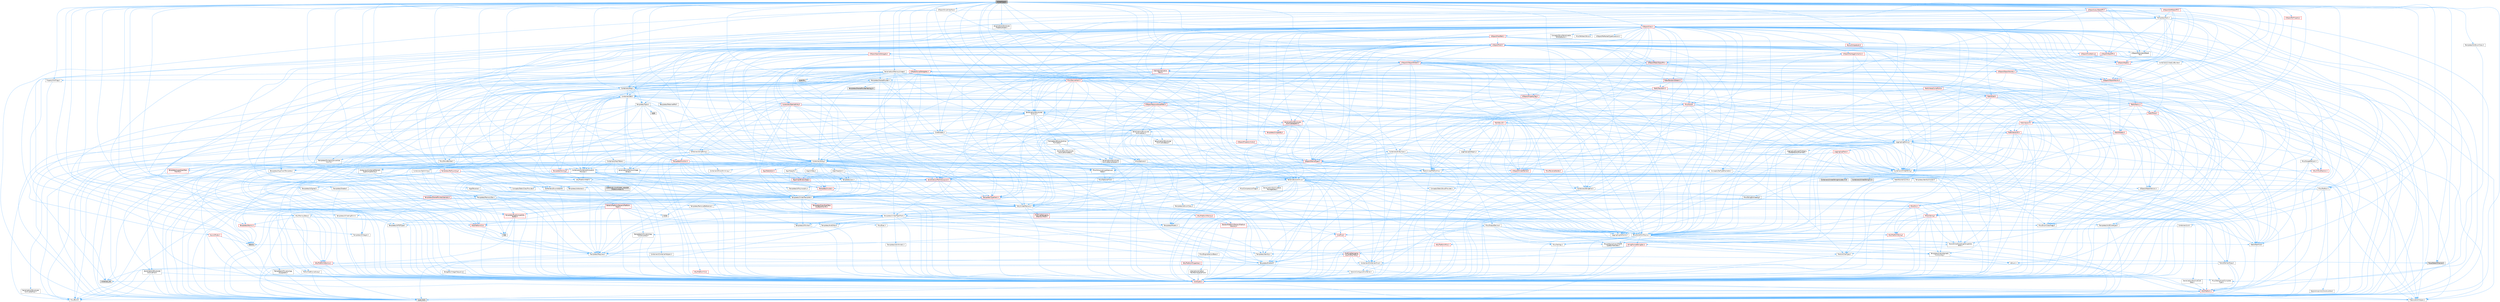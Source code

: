 digraph "UnrealType.h"
{
 // INTERACTIVE_SVG=YES
 // LATEX_PDF_SIZE
  bgcolor="transparent";
  edge [fontname=Helvetica,fontsize=10,labelfontname=Helvetica,labelfontsize=10];
  node [fontname=Helvetica,fontsize=10,shape=box,height=0.2,width=0.4];
  Node1 [id="Node000001",label="UnrealType.h",height=0.2,width=0.4,color="gray40", fillcolor="grey60", style="filled", fontcolor="black",tooltip=" "];
  Node1 -> Node2 [id="edge1_Node000001_Node000002",color="steelblue1",style="solid",tooltip=" "];
  Node2 [id="Node000002",label="Concepts/GetTypeHashable.h",height=0.2,width=0.4,color="grey40", fillcolor="white", style="filled",URL="$d3/da2/GetTypeHashable_8h.html",tooltip=" "];
  Node2 -> Node3 [id="edge2_Node000002_Node000003",color="steelblue1",style="solid",tooltip=" "];
  Node3 [id="Node000003",label="CoreTypes.h",height=0.2,width=0.4,color="red", fillcolor="#FFF0F0", style="filled",URL="$dc/dec/CoreTypes_8h.html",tooltip=" "];
  Node3 -> Node4 [id="edge3_Node000003_Node000004",color="steelblue1",style="solid",tooltip=" "];
  Node4 [id="Node000004",label="HAL/Platform.h",height=0.2,width=0.4,color="red", fillcolor="#FFF0F0", style="filled",URL="$d9/dd0/Platform_8h.html",tooltip=" "];
  Node4 -> Node5 [id="edge4_Node000004_Node000005",color="steelblue1",style="solid",tooltip=" "];
  Node5 [id="Node000005",label="Misc/Build.h",height=0.2,width=0.4,color="grey40", fillcolor="white", style="filled",URL="$d3/dbb/Build_8h.html",tooltip=" "];
  Node4 -> Node7 [id="edge5_Node000004_Node000007",color="steelblue1",style="solid",tooltip=" "];
  Node7 [id="Node000007",label="type_traits",height=0.2,width=0.4,color="grey60", fillcolor="#E0E0E0", style="filled",tooltip=" "];
  Node4 -> Node8 [id="edge6_Node000004_Node000008",color="steelblue1",style="solid",tooltip=" "];
  Node8 [id="Node000008",label="PreprocessorHelpers.h",height=0.2,width=0.4,color="grey40", fillcolor="white", style="filled",URL="$db/ddb/PreprocessorHelpers_8h.html",tooltip=" "];
  Node2 -> Node17 [id="edge7_Node000002_Node000017",color="steelblue1",style="solid",tooltip=" "];
  Node17 [id="Node000017",label="Templates/TypeHash.h",height=0.2,width=0.4,color="red", fillcolor="#FFF0F0", style="filled",URL="$d1/d62/TypeHash_8h.html",tooltip=" "];
  Node17 -> Node3 [id="edge8_Node000017_Node000003",color="steelblue1",style="solid",tooltip=" "];
  Node17 -> Node18 [id="edge9_Node000017_Node000018",color="steelblue1",style="solid",tooltip=" "];
  Node18 [id="Node000018",label="Templates/Requires.h",height=0.2,width=0.4,color="grey40", fillcolor="white", style="filled",URL="$dc/d96/Requires_8h.html",tooltip=" "];
  Node18 -> Node19 [id="edge10_Node000018_Node000019",color="steelblue1",style="solid",tooltip=" "];
  Node19 [id="Node000019",label="Templates/EnableIf.h",height=0.2,width=0.4,color="grey40", fillcolor="white", style="filled",URL="$d7/d60/EnableIf_8h.html",tooltip=" "];
  Node19 -> Node3 [id="edge11_Node000019_Node000003",color="steelblue1",style="solid",tooltip=" "];
  Node18 -> Node7 [id="edge12_Node000018_Node000007",color="steelblue1",style="solid",tooltip=" "];
  Node17 -> Node20 [id="edge13_Node000017_Node000020",color="steelblue1",style="solid",tooltip=" "];
  Node20 [id="Node000020",label="Misc/Crc.h",height=0.2,width=0.4,color="red", fillcolor="#FFF0F0", style="filled",URL="$d4/dd2/Crc_8h.html",tooltip=" "];
  Node20 -> Node3 [id="edge14_Node000020_Node000003",color="steelblue1",style="solid",tooltip=" "];
  Node20 -> Node21 [id="edge15_Node000020_Node000021",color="steelblue1",style="solid",tooltip=" "];
  Node21 [id="Node000021",label="HAL/PlatformString.h",height=0.2,width=0.4,color="red", fillcolor="#FFF0F0", style="filled",URL="$db/db5/PlatformString_8h.html",tooltip=" "];
  Node21 -> Node3 [id="edge16_Node000021_Node000003",color="steelblue1",style="solid",tooltip=" "];
  Node20 -> Node23 [id="edge17_Node000020_Node000023",color="steelblue1",style="solid",tooltip=" "];
  Node23 [id="Node000023",label="Misc/AssertionMacros.h",height=0.2,width=0.4,color="grey40", fillcolor="white", style="filled",URL="$d0/dfa/AssertionMacros_8h.html",tooltip=" "];
  Node23 -> Node3 [id="edge18_Node000023_Node000003",color="steelblue1",style="solid",tooltip=" "];
  Node23 -> Node4 [id="edge19_Node000023_Node000004",color="steelblue1",style="solid",tooltip=" "];
  Node23 -> Node24 [id="edge20_Node000023_Node000024",color="steelblue1",style="solid",tooltip=" "];
  Node24 [id="Node000024",label="HAL/PlatformMisc.h",height=0.2,width=0.4,color="red", fillcolor="#FFF0F0", style="filled",URL="$d0/df5/PlatformMisc_8h.html",tooltip=" "];
  Node24 -> Node3 [id="edge21_Node000024_Node000003",color="steelblue1",style="solid",tooltip=" "];
  Node24 -> Node52 [id="edge22_Node000024_Node000052",color="steelblue1",style="solid",tooltip=" "];
  Node52 [id="Node000052",label="ProfilingDebugging\l/CpuProfilerTrace.h",height=0.2,width=0.4,color="red", fillcolor="#FFF0F0", style="filled",URL="$da/dcb/CpuProfilerTrace_8h.html",tooltip=" "];
  Node52 -> Node3 [id="edge23_Node000052_Node000003",color="steelblue1",style="solid",tooltip=" "];
  Node52 -> Node32 [id="edge24_Node000052_Node000032",color="steelblue1",style="solid",tooltip=" "];
  Node32 [id="Node000032",label="Containers/ContainersFwd.h",height=0.2,width=0.4,color="grey40", fillcolor="white", style="filled",URL="$d4/d0a/ContainersFwd_8h.html",tooltip=" "];
  Node32 -> Node4 [id="edge25_Node000032_Node000004",color="steelblue1",style="solid",tooltip=" "];
  Node32 -> Node3 [id="edge26_Node000032_Node000003",color="steelblue1",style="solid",tooltip=" "];
  Node32 -> Node29 [id="edge27_Node000032_Node000029",color="steelblue1",style="solid",tooltip=" "];
  Node29 [id="Node000029",label="Traits/IsContiguousContainer.h",height=0.2,width=0.4,color="grey40", fillcolor="white", style="filled",URL="$d5/d3c/IsContiguousContainer_8h.html",tooltip=" "];
  Node29 -> Node3 [id="edge28_Node000029_Node000003",color="steelblue1",style="solid",tooltip=" "];
  Node29 -> Node30 [id="edge29_Node000029_Node000030",color="steelblue1",style="solid",tooltip=" "];
  Node30 [id="Node000030",label="Misc/StaticAssertComplete\lType.h",height=0.2,width=0.4,color="grey40", fillcolor="white", style="filled",URL="$d5/d4e/StaticAssertCompleteType_8h.html",tooltip=" "];
  Node29 -> Node28 [id="edge30_Node000029_Node000028",color="steelblue1",style="solid",tooltip=" "];
  Node28 [id="Node000028",label="initializer_list",height=0.2,width=0.4,color="grey60", fillcolor="#E0E0E0", style="filled",tooltip=" "];
  Node52 -> Node53 [id="edge31_Node000052_Node000053",color="steelblue1",style="solid",tooltip=" "];
  Node53 [id="Node000053",label="HAL/PlatformAtomics.h",height=0.2,width=0.4,color="red", fillcolor="#FFF0F0", style="filled",URL="$d3/d36/PlatformAtomics_8h.html",tooltip=" "];
  Node53 -> Node3 [id="edge32_Node000053_Node000003",color="steelblue1",style="solid",tooltip=" "];
  Node52 -> Node8 [id="edge33_Node000052_Node000008",color="steelblue1",style="solid",tooltip=" "];
  Node52 -> Node5 [id="edge34_Node000052_Node000005",color="steelblue1",style="solid",tooltip=" "];
  Node52 -> Node57 [id="edge35_Node000052_Node000057",color="steelblue1",style="solid",tooltip=" "];
  Node57 [id="Node000057",label="Trace/Detail/Channel.h",height=0.2,width=0.4,color="grey60", fillcolor="#E0E0E0", style="filled",tooltip=" "];
  Node23 -> Node8 [id="edge36_Node000023_Node000008",color="steelblue1",style="solid",tooltip=" "];
  Node23 -> Node19 [id="edge37_Node000023_Node000019",color="steelblue1",style="solid",tooltip=" "];
  Node23 -> Node60 [id="edge38_Node000023_Node000060",color="steelblue1",style="solid",tooltip=" "];
  Node60 [id="Node000060",label="Templates/IsArrayOrRefOf\lTypeByPredicate.h",height=0.2,width=0.4,color="grey40", fillcolor="white", style="filled",URL="$d6/da1/IsArrayOrRefOfTypeByPredicate_8h.html",tooltip=" "];
  Node60 -> Node3 [id="edge39_Node000060_Node000003",color="steelblue1",style="solid",tooltip=" "];
  Node23 -> Node61 [id="edge40_Node000023_Node000061",color="steelblue1",style="solid",tooltip=" "];
  Node61 [id="Node000061",label="Templates/IsValidVariadic\lFunctionArg.h",height=0.2,width=0.4,color="grey40", fillcolor="white", style="filled",URL="$d0/dc8/IsValidVariadicFunctionArg_8h.html",tooltip=" "];
  Node61 -> Node3 [id="edge41_Node000061_Node000003",color="steelblue1",style="solid",tooltip=" "];
  Node61 -> Node62 [id="edge42_Node000061_Node000062",color="steelblue1",style="solid",tooltip=" "];
  Node62 [id="Node000062",label="IsEnum.h",height=0.2,width=0.4,color="grey40", fillcolor="white", style="filled",URL="$d4/de5/IsEnum_8h.html",tooltip=" "];
  Node61 -> Node7 [id="edge43_Node000061_Node000007",color="steelblue1",style="solid",tooltip=" "];
  Node23 -> Node63 [id="edge44_Node000023_Node000063",color="steelblue1",style="solid",tooltip=" "];
  Node63 [id="Node000063",label="Traits/IsCharEncodingCompatible\lWith.h",height=0.2,width=0.4,color="grey40", fillcolor="white", style="filled",URL="$df/dd1/IsCharEncodingCompatibleWith_8h.html",tooltip=" "];
  Node63 -> Node7 [id="edge45_Node000063_Node000007",color="steelblue1",style="solid",tooltip=" "];
  Node63 -> Node64 [id="edge46_Node000063_Node000064",color="steelblue1",style="solid",tooltip=" "];
  Node64 [id="Node000064",label="Traits/IsCharType.h",height=0.2,width=0.4,color="grey40", fillcolor="white", style="filled",URL="$db/d51/IsCharType_8h.html",tooltip=" "];
  Node64 -> Node3 [id="edge47_Node000064_Node000003",color="steelblue1",style="solid",tooltip=" "];
  Node23 -> Node65 [id="edge48_Node000023_Node000065",color="steelblue1",style="solid",tooltip=" "];
  Node65 [id="Node000065",label="Misc/VarArgs.h",height=0.2,width=0.4,color="grey40", fillcolor="white", style="filled",URL="$d5/d6f/VarArgs_8h.html",tooltip=" "];
  Node65 -> Node3 [id="edge49_Node000065_Node000003",color="steelblue1",style="solid",tooltip=" "];
  Node23 -> Node66 [id="edge50_Node000023_Node000066",color="steelblue1",style="solid",tooltip=" "];
  Node66 [id="Node000066",label="String/FormatStringSan.h",height=0.2,width=0.4,color="red", fillcolor="#FFF0F0", style="filled",URL="$d3/d8b/FormatStringSan_8h.html",tooltip=" "];
  Node66 -> Node7 [id="edge51_Node000066_Node000007",color="steelblue1",style="solid",tooltip=" "];
  Node66 -> Node3 [id="edge52_Node000066_Node000003",color="steelblue1",style="solid",tooltip=" "];
  Node66 -> Node18 [id="edge53_Node000066_Node000018",color="steelblue1",style="solid",tooltip=" "];
  Node66 -> Node67 [id="edge54_Node000066_Node000067",color="steelblue1",style="solid",tooltip=" "];
  Node67 [id="Node000067",label="Templates/Identity.h",height=0.2,width=0.4,color="grey40", fillcolor="white", style="filled",URL="$d0/dd5/Identity_8h.html",tooltip=" "];
  Node66 -> Node61 [id="edge55_Node000066_Node000061",color="steelblue1",style="solid",tooltip=" "];
  Node66 -> Node64 [id="edge56_Node000066_Node000064",color="steelblue1",style="solid",tooltip=" "];
  Node66 -> Node32 [id="edge57_Node000066_Node000032",color="steelblue1",style="solid",tooltip=" "];
  Node23 -> Node71 [id="edge58_Node000023_Node000071",color="steelblue1",style="solid",tooltip=" "];
  Node71 [id="Node000071",label="atomic",height=0.2,width=0.4,color="grey60", fillcolor="#E0E0E0", style="filled",tooltip=" "];
  Node20 -> Node72 [id="edge59_Node000020_Node000072",color="steelblue1",style="solid",tooltip=" "];
  Node72 [id="Node000072",label="Misc/CString.h",height=0.2,width=0.4,color="red", fillcolor="#FFF0F0", style="filled",URL="$d2/d49/CString_8h.html",tooltip=" "];
  Node72 -> Node3 [id="edge60_Node000072_Node000003",color="steelblue1",style="solid",tooltip=" "];
  Node72 -> Node36 [id="edge61_Node000072_Node000036",color="steelblue1",style="solid",tooltip=" "];
  Node36 [id="Node000036",label="HAL/PlatformCrt.h",height=0.2,width=0.4,color="red", fillcolor="#FFF0F0", style="filled",URL="$d8/d75/PlatformCrt_8h.html",tooltip=" "];
  Node36 -> Node37 [id="edge62_Node000036_Node000037",color="steelblue1",style="solid",tooltip=" "];
  Node37 [id="Node000037",label="new",height=0.2,width=0.4,color="grey60", fillcolor="#E0E0E0", style="filled",tooltip=" "];
  Node72 -> Node21 [id="edge63_Node000072_Node000021",color="steelblue1",style="solid",tooltip=" "];
  Node72 -> Node23 [id="edge64_Node000072_Node000023",color="steelblue1",style="solid",tooltip=" "];
  Node72 -> Node65 [id="edge65_Node000072_Node000065",color="steelblue1",style="solid",tooltip=" "];
  Node72 -> Node60 [id="edge66_Node000072_Node000060",color="steelblue1",style="solid",tooltip=" "];
  Node72 -> Node61 [id="edge67_Node000072_Node000061",color="steelblue1",style="solid",tooltip=" "];
  Node72 -> Node63 [id="edge68_Node000072_Node000063",color="steelblue1",style="solid",tooltip=" "];
  Node20 -> Node77 [id="edge69_Node000020_Node000077",color="steelblue1",style="solid",tooltip=" "];
  Node77 [id="Node000077",label="Templates/UnrealTypeTraits.h",height=0.2,width=0.4,color="grey40", fillcolor="white", style="filled",URL="$d2/d2d/UnrealTypeTraits_8h.html",tooltip=" "];
  Node77 -> Node3 [id="edge70_Node000077_Node000003",color="steelblue1",style="solid",tooltip=" "];
  Node77 -> Node78 [id="edge71_Node000077_Node000078",color="steelblue1",style="solid",tooltip=" "];
  Node78 [id="Node000078",label="Templates/IsPointer.h",height=0.2,width=0.4,color="grey40", fillcolor="white", style="filled",URL="$d7/d05/IsPointer_8h.html",tooltip=" "];
  Node78 -> Node3 [id="edge72_Node000078_Node000003",color="steelblue1",style="solid",tooltip=" "];
  Node77 -> Node23 [id="edge73_Node000077_Node000023",color="steelblue1",style="solid",tooltip=" "];
  Node77 -> Node79 [id="edge74_Node000077_Node000079",color="steelblue1",style="solid",tooltip=" "];
  Node79 [id="Node000079",label="Templates/AndOrNot.h",height=0.2,width=0.4,color="grey40", fillcolor="white", style="filled",URL="$db/d0a/AndOrNot_8h.html",tooltip=" "];
  Node79 -> Node3 [id="edge75_Node000079_Node000003",color="steelblue1",style="solid",tooltip=" "];
  Node77 -> Node19 [id="edge76_Node000077_Node000019",color="steelblue1",style="solid",tooltip=" "];
  Node77 -> Node80 [id="edge77_Node000077_Node000080",color="steelblue1",style="solid",tooltip=" "];
  Node80 [id="Node000080",label="Templates/IsArithmetic.h",height=0.2,width=0.4,color="grey40", fillcolor="white", style="filled",URL="$d2/d5d/IsArithmetic_8h.html",tooltip=" "];
  Node80 -> Node3 [id="edge78_Node000080_Node000003",color="steelblue1",style="solid",tooltip=" "];
  Node77 -> Node62 [id="edge79_Node000077_Node000062",color="steelblue1",style="solid",tooltip=" "];
  Node77 -> Node81 [id="edge80_Node000077_Node000081",color="steelblue1",style="solid",tooltip=" "];
  Node81 [id="Node000081",label="Templates/Models.h",height=0.2,width=0.4,color="grey40", fillcolor="white", style="filled",URL="$d3/d0c/Models_8h.html",tooltip=" "];
  Node81 -> Node67 [id="edge81_Node000081_Node000067",color="steelblue1",style="solid",tooltip=" "];
  Node77 -> Node82 [id="edge82_Node000077_Node000082",color="steelblue1",style="solid",tooltip=" "];
  Node82 [id="Node000082",label="Templates/IsPODType.h",height=0.2,width=0.4,color="grey40", fillcolor="white", style="filled",URL="$d7/db1/IsPODType_8h.html",tooltip=" "];
  Node82 -> Node3 [id="edge83_Node000082_Node000003",color="steelblue1",style="solid",tooltip=" "];
  Node77 -> Node83 [id="edge84_Node000077_Node000083",color="steelblue1",style="solid",tooltip=" "];
  Node83 [id="Node000083",label="Templates/IsUECoreType.h",height=0.2,width=0.4,color="grey40", fillcolor="white", style="filled",URL="$d1/db8/IsUECoreType_8h.html",tooltip=" "];
  Node83 -> Node3 [id="edge85_Node000083_Node000003",color="steelblue1",style="solid",tooltip=" "];
  Node83 -> Node7 [id="edge86_Node000083_Node000007",color="steelblue1",style="solid",tooltip=" "];
  Node77 -> Node84 [id="edge87_Node000077_Node000084",color="steelblue1",style="solid",tooltip=" "];
  Node84 [id="Node000084",label="Templates/IsTriviallyCopy\lConstructible.h",height=0.2,width=0.4,color="grey40", fillcolor="white", style="filled",URL="$d3/d78/IsTriviallyCopyConstructible_8h.html",tooltip=" "];
  Node84 -> Node3 [id="edge88_Node000084_Node000003",color="steelblue1",style="solid",tooltip=" "];
  Node84 -> Node7 [id="edge89_Node000084_Node000007",color="steelblue1",style="solid",tooltip=" "];
  Node20 -> Node64 [id="edge90_Node000020_Node000064",color="steelblue1",style="solid",tooltip=" "];
  Node17 -> Node7 [id="edge91_Node000017_Node000007",color="steelblue1",style="solid",tooltip=" "];
  Node1 -> Node86 [id="edge92_Node000001_Node000086",color="steelblue1",style="solid",tooltip=" "];
  Node86 [id="Node000086",label="Containers/Array.h",height=0.2,width=0.4,color="grey40", fillcolor="white", style="filled",URL="$df/dd0/Array_8h.html",tooltip=" "];
  Node86 -> Node3 [id="edge93_Node000086_Node000003",color="steelblue1",style="solid",tooltip=" "];
  Node86 -> Node23 [id="edge94_Node000086_Node000023",color="steelblue1",style="solid",tooltip=" "];
  Node86 -> Node87 [id="edge95_Node000086_Node000087",color="steelblue1",style="solid",tooltip=" "];
  Node87 [id="Node000087",label="Misc/IntrusiveUnsetOptional\lState.h",height=0.2,width=0.4,color="grey40", fillcolor="white", style="filled",URL="$d2/d0a/IntrusiveUnsetOptionalState_8h.html",tooltip=" "];
  Node87 -> Node88 [id="edge96_Node000087_Node000088",color="steelblue1",style="solid",tooltip=" "];
  Node88 [id="Node000088",label="Misc/OptionalFwd.h",height=0.2,width=0.4,color="grey40", fillcolor="white", style="filled",URL="$dc/d50/OptionalFwd_8h.html",tooltip=" "];
  Node86 -> Node89 [id="edge97_Node000086_Node000089",color="steelblue1",style="solid",tooltip=" "];
  Node89 [id="Node000089",label="Misc/ReverseIterate.h",height=0.2,width=0.4,color="red", fillcolor="#FFF0F0", style="filled",URL="$db/de3/ReverseIterate_8h.html",tooltip=" "];
  Node89 -> Node4 [id="edge98_Node000089_Node000004",color="steelblue1",style="solid",tooltip=" "];
  Node86 -> Node91 [id="edge99_Node000086_Node000091",color="steelblue1",style="solid",tooltip=" "];
  Node91 [id="Node000091",label="HAL/UnrealMemory.h",height=0.2,width=0.4,color="grey40", fillcolor="white", style="filled",URL="$d9/d96/UnrealMemory_8h.html",tooltip=" "];
  Node91 -> Node3 [id="edge100_Node000091_Node000003",color="steelblue1",style="solid",tooltip=" "];
  Node91 -> Node92 [id="edge101_Node000091_Node000092",color="steelblue1",style="solid",tooltip=" "];
  Node92 [id="Node000092",label="GenericPlatform/GenericPlatform\lMemory.h",height=0.2,width=0.4,color="red", fillcolor="#FFF0F0", style="filled",URL="$dd/d22/GenericPlatformMemory_8h.html",tooltip=" "];
  Node92 -> Node31 [id="edge102_Node000092_Node000031",color="steelblue1",style="solid",tooltip=" "];
  Node31 [id="Node000031",label="CoreFwd.h",height=0.2,width=0.4,color="red", fillcolor="#FFF0F0", style="filled",URL="$d1/d1e/CoreFwd_8h.html",tooltip=" "];
  Node31 -> Node3 [id="edge103_Node000031_Node000003",color="steelblue1",style="solid",tooltip=" "];
  Node31 -> Node32 [id="edge104_Node000031_Node000032",color="steelblue1",style="solid",tooltip=" "];
  Node31 -> Node33 [id="edge105_Node000031_Node000033",color="steelblue1",style="solid",tooltip=" "];
  Node33 [id="Node000033",label="Math/MathFwd.h",height=0.2,width=0.4,color="grey40", fillcolor="white", style="filled",URL="$d2/d10/MathFwd_8h.html",tooltip=" "];
  Node33 -> Node4 [id="edge106_Node000033_Node000004",color="steelblue1",style="solid",tooltip=" "];
  Node92 -> Node3 [id="edge107_Node000092_Node000003",color="steelblue1",style="solid",tooltip=" "];
  Node92 -> Node21 [id="edge108_Node000092_Node000021",color="steelblue1",style="solid",tooltip=" "];
  Node91 -> Node93 [id="edge109_Node000091_Node000093",color="steelblue1",style="solid",tooltip=" "];
  Node93 [id="Node000093",label="HAL/MemoryBase.h",height=0.2,width=0.4,color="grey40", fillcolor="white", style="filled",URL="$d6/d9f/MemoryBase_8h.html",tooltip=" "];
  Node93 -> Node3 [id="edge110_Node000093_Node000003",color="steelblue1",style="solid",tooltip=" "];
  Node93 -> Node53 [id="edge111_Node000093_Node000053",color="steelblue1",style="solid",tooltip=" "];
  Node93 -> Node36 [id="edge112_Node000093_Node000036",color="steelblue1",style="solid",tooltip=" "];
  Node93 -> Node94 [id="edge113_Node000093_Node000094",color="steelblue1",style="solid",tooltip=" "];
  Node94 [id="Node000094",label="Misc/Exec.h",height=0.2,width=0.4,color="grey40", fillcolor="white", style="filled",URL="$de/ddb/Exec_8h.html",tooltip=" "];
  Node94 -> Node3 [id="edge114_Node000094_Node000003",color="steelblue1",style="solid",tooltip=" "];
  Node94 -> Node23 [id="edge115_Node000094_Node000023",color="steelblue1",style="solid",tooltip=" "];
  Node93 -> Node95 [id="edge116_Node000093_Node000095",color="steelblue1",style="solid",tooltip=" "];
  Node95 [id="Node000095",label="Misc/OutputDevice.h",height=0.2,width=0.4,color="grey40", fillcolor="white", style="filled",URL="$d7/d32/OutputDevice_8h.html",tooltip=" "];
  Node95 -> Node31 [id="edge117_Node000095_Node000031",color="steelblue1",style="solid",tooltip=" "];
  Node95 -> Node3 [id="edge118_Node000095_Node000003",color="steelblue1",style="solid",tooltip=" "];
  Node95 -> Node96 [id="edge119_Node000095_Node000096",color="steelblue1",style="solid",tooltip=" "];
  Node96 [id="Node000096",label="Logging/LogVerbosity.h",height=0.2,width=0.4,color="grey40", fillcolor="white", style="filled",URL="$d2/d8f/LogVerbosity_8h.html",tooltip=" "];
  Node96 -> Node3 [id="edge120_Node000096_Node000003",color="steelblue1",style="solid",tooltip=" "];
  Node95 -> Node65 [id="edge121_Node000095_Node000065",color="steelblue1",style="solid",tooltip=" "];
  Node95 -> Node60 [id="edge122_Node000095_Node000060",color="steelblue1",style="solid",tooltip=" "];
  Node95 -> Node61 [id="edge123_Node000095_Node000061",color="steelblue1",style="solid",tooltip=" "];
  Node95 -> Node63 [id="edge124_Node000095_Node000063",color="steelblue1",style="solid",tooltip=" "];
  Node93 -> Node97 [id="edge125_Node000093_Node000097",color="steelblue1",style="solid",tooltip=" "];
  Node97 [id="Node000097",label="Templates/Atomic.h",height=0.2,width=0.4,color="red", fillcolor="#FFF0F0", style="filled",URL="$d3/d91/Atomic_8h.html",tooltip=" "];
  Node97 -> Node100 [id="edge126_Node000097_Node000100",color="steelblue1",style="solid",tooltip=" "];
  Node100 [id="Node000100",label="Templates/IsIntegral.h",height=0.2,width=0.4,color="grey40", fillcolor="white", style="filled",URL="$da/d64/IsIntegral_8h.html",tooltip=" "];
  Node100 -> Node3 [id="edge127_Node000100_Node000003",color="steelblue1",style="solid",tooltip=" "];
  Node97 -> Node71 [id="edge128_Node000097_Node000071",color="steelblue1",style="solid",tooltip=" "];
  Node91 -> Node103 [id="edge129_Node000091_Node000103",color="steelblue1",style="solid",tooltip=" "];
  Node103 [id="Node000103",label="HAL/PlatformMemory.h",height=0.2,width=0.4,color="red", fillcolor="#FFF0F0", style="filled",URL="$de/d68/PlatformMemory_8h.html",tooltip=" "];
  Node103 -> Node3 [id="edge130_Node000103_Node000003",color="steelblue1",style="solid",tooltip=" "];
  Node103 -> Node92 [id="edge131_Node000103_Node000092",color="steelblue1",style="solid",tooltip=" "];
  Node91 -> Node105 [id="edge132_Node000091_Node000105",color="steelblue1",style="solid",tooltip=" "];
  Node105 [id="Node000105",label="ProfilingDebugging\l/MemoryTrace.h",height=0.2,width=0.4,color="red", fillcolor="#FFF0F0", style="filled",URL="$da/dd7/MemoryTrace_8h.html",tooltip=" "];
  Node105 -> Node4 [id="edge133_Node000105_Node000004",color="steelblue1",style="solid",tooltip=" "];
  Node105 -> Node48 [id="edge134_Node000105_Node000048",color="steelblue1",style="solid",tooltip=" "];
  Node48 [id="Node000048",label="Misc/EnumClassFlags.h",height=0.2,width=0.4,color="grey40", fillcolor="white", style="filled",URL="$d8/de7/EnumClassFlags_8h.html",tooltip=" "];
  Node91 -> Node78 [id="edge135_Node000091_Node000078",color="steelblue1",style="solid",tooltip=" "];
  Node86 -> Node77 [id="edge136_Node000086_Node000077",color="steelblue1",style="solid",tooltip=" "];
  Node86 -> Node106 [id="edge137_Node000086_Node000106",color="steelblue1",style="solid",tooltip=" "];
  Node106 [id="Node000106",label="Templates/UnrealTemplate.h",height=0.2,width=0.4,color="grey40", fillcolor="white", style="filled",URL="$d4/d24/UnrealTemplate_8h.html",tooltip=" "];
  Node106 -> Node3 [id="edge138_Node000106_Node000003",color="steelblue1",style="solid",tooltip=" "];
  Node106 -> Node78 [id="edge139_Node000106_Node000078",color="steelblue1",style="solid",tooltip=" "];
  Node106 -> Node91 [id="edge140_Node000106_Node000091",color="steelblue1",style="solid",tooltip=" "];
  Node106 -> Node107 [id="edge141_Node000106_Node000107",color="steelblue1",style="solid",tooltip=" "];
  Node107 [id="Node000107",label="Templates/CopyQualifiers\lAndRefsFromTo.h",height=0.2,width=0.4,color="red", fillcolor="#FFF0F0", style="filled",URL="$d3/db3/CopyQualifiersAndRefsFromTo_8h.html",tooltip=" "];
  Node106 -> Node77 [id="edge142_Node000106_Node000077",color="steelblue1",style="solid",tooltip=" "];
  Node106 -> Node109 [id="edge143_Node000106_Node000109",color="steelblue1",style="solid",tooltip=" "];
  Node109 [id="Node000109",label="Templates/RemoveReference.h",height=0.2,width=0.4,color="grey40", fillcolor="white", style="filled",URL="$da/dbe/RemoveReference_8h.html",tooltip=" "];
  Node109 -> Node3 [id="edge144_Node000109_Node000003",color="steelblue1",style="solid",tooltip=" "];
  Node106 -> Node18 [id="edge145_Node000106_Node000018",color="steelblue1",style="solid",tooltip=" "];
  Node106 -> Node110 [id="edge146_Node000106_Node000110",color="steelblue1",style="solid",tooltip=" "];
  Node110 [id="Node000110",label="Templates/TypeCompatible\lBytes.h",height=0.2,width=0.4,color="red", fillcolor="#FFF0F0", style="filled",URL="$df/d0a/TypeCompatibleBytes_8h.html",tooltip=" "];
  Node110 -> Node3 [id="edge147_Node000110_Node000003",color="steelblue1",style="solid",tooltip=" "];
  Node110 -> Node37 [id="edge148_Node000110_Node000037",color="steelblue1",style="solid",tooltip=" "];
  Node110 -> Node7 [id="edge149_Node000110_Node000007",color="steelblue1",style="solid",tooltip=" "];
  Node106 -> Node67 [id="edge150_Node000106_Node000067",color="steelblue1",style="solid",tooltip=" "];
  Node106 -> Node29 [id="edge151_Node000106_Node000029",color="steelblue1",style="solid",tooltip=" "];
  Node106 -> Node111 [id="edge152_Node000106_Node000111",color="steelblue1",style="solid",tooltip=" "];
  Node111 [id="Node000111",label="Traits/UseBitwiseSwap.h",height=0.2,width=0.4,color="grey40", fillcolor="white", style="filled",URL="$db/df3/UseBitwiseSwap_8h.html",tooltip=" "];
  Node111 -> Node3 [id="edge153_Node000111_Node000003",color="steelblue1",style="solid",tooltip=" "];
  Node111 -> Node7 [id="edge154_Node000111_Node000007",color="steelblue1",style="solid",tooltip=" "];
  Node106 -> Node7 [id="edge155_Node000106_Node000007",color="steelblue1",style="solid",tooltip=" "];
  Node86 -> Node112 [id="edge156_Node000086_Node000112",color="steelblue1",style="solid",tooltip=" "];
  Node112 [id="Node000112",label="Containers/AllowShrinking.h",height=0.2,width=0.4,color="grey40", fillcolor="white", style="filled",URL="$d7/d1a/AllowShrinking_8h.html",tooltip=" "];
  Node112 -> Node3 [id="edge157_Node000112_Node000003",color="steelblue1",style="solid",tooltip=" "];
  Node86 -> Node113 [id="edge158_Node000086_Node000113",color="steelblue1",style="solid",tooltip=" "];
  Node113 [id="Node000113",label="Containers/ContainerAllocation\lPolicies.h",height=0.2,width=0.4,color="grey40", fillcolor="white", style="filled",URL="$d7/dff/ContainerAllocationPolicies_8h.html",tooltip=" "];
  Node113 -> Node3 [id="edge159_Node000113_Node000003",color="steelblue1",style="solid",tooltip=" "];
  Node113 -> Node114 [id="edge160_Node000113_Node000114",color="steelblue1",style="solid",tooltip=" "];
  Node114 [id="Node000114",label="Containers/ContainerHelpers.h",height=0.2,width=0.4,color="grey40", fillcolor="white", style="filled",URL="$d7/d33/ContainerHelpers_8h.html",tooltip=" "];
  Node114 -> Node3 [id="edge161_Node000114_Node000003",color="steelblue1",style="solid",tooltip=" "];
  Node113 -> Node113 [id="edge162_Node000113_Node000113",color="steelblue1",style="solid",tooltip=" "];
  Node113 -> Node115 [id="edge163_Node000113_Node000115",color="steelblue1",style="solid",tooltip=" "];
  Node115 [id="Node000115",label="HAL/PlatformMath.h",height=0.2,width=0.4,color="grey40", fillcolor="white", style="filled",URL="$dc/d53/PlatformMath_8h.html",tooltip=" "];
  Node115 -> Node3 [id="edge164_Node000115_Node000003",color="steelblue1",style="solid",tooltip=" "];
  Node115 -> Node116 [id="edge165_Node000115_Node000116",color="steelblue1",style="solid",tooltip=" "];
  Node116 [id="Node000116",label="GenericPlatform/GenericPlatform\lMath.h",height=0.2,width=0.4,color="red", fillcolor="#FFF0F0", style="filled",URL="$d5/d79/GenericPlatformMath_8h.html",tooltip=" "];
  Node116 -> Node3 [id="edge166_Node000116_Node000003",color="steelblue1",style="solid",tooltip=" "];
  Node116 -> Node32 [id="edge167_Node000116_Node000032",color="steelblue1",style="solid",tooltip=" "];
  Node116 -> Node36 [id="edge168_Node000116_Node000036",color="steelblue1",style="solid",tooltip=" "];
  Node116 -> Node79 [id="edge169_Node000116_Node000079",color="steelblue1",style="solid",tooltip=" "];
  Node116 -> Node118 [id="edge170_Node000116_Node000118",color="steelblue1",style="solid",tooltip=" "];
  Node118 [id="Node000118",label="Templates/IsFloatingPoint.h",height=0.2,width=0.4,color="grey40", fillcolor="white", style="filled",URL="$d3/d11/IsFloatingPoint_8h.html",tooltip=" "];
  Node118 -> Node3 [id="edge171_Node000118_Node000003",color="steelblue1",style="solid",tooltip=" "];
  Node116 -> Node77 [id="edge172_Node000116_Node000077",color="steelblue1",style="solid",tooltip=" "];
  Node116 -> Node18 [id="edge173_Node000116_Node000018",color="steelblue1",style="solid",tooltip=" "];
  Node116 -> Node110 [id="edge174_Node000116_Node000110",color="steelblue1",style="solid",tooltip=" "];
  Node116 -> Node121 [id="edge175_Node000116_Node000121",color="steelblue1",style="solid",tooltip=" "];
  Node121 [id="Node000121",label="limits",height=0.2,width=0.4,color="grey60", fillcolor="#E0E0E0", style="filled",tooltip=" "];
  Node116 -> Node7 [id="edge176_Node000116_Node000007",color="steelblue1",style="solid",tooltip=" "];
  Node115 -> Node122 [id="edge177_Node000115_Node000122",color="steelblue1",style="solid",tooltip=" "];
  Node122 [id="Node000122",label="COMPILED_PLATFORM_HEADER\l(PlatformMath.h)",height=0.2,width=0.4,color="grey60", fillcolor="#E0E0E0", style="filled",tooltip=" "];
  Node113 -> Node91 [id="edge178_Node000113_Node000091",color="steelblue1",style="solid",tooltip=" "];
  Node113 -> Node46 [id="edge179_Node000113_Node000046",color="steelblue1",style="solid",tooltip=" "];
  Node46 [id="Node000046",label="Math/NumericLimits.h",height=0.2,width=0.4,color="grey40", fillcolor="white", style="filled",URL="$df/d1b/NumericLimits_8h.html",tooltip=" "];
  Node46 -> Node3 [id="edge180_Node000046_Node000003",color="steelblue1",style="solid",tooltip=" "];
  Node113 -> Node23 [id="edge181_Node000113_Node000023",color="steelblue1",style="solid",tooltip=" "];
  Node113 -> Node123 [id="edge182_Node000113_Node000123",color="steelblue1",style="solid",tooltip=" "];
  Node123 [id="Node000123",label="Templates/IsPolymorphic.h",height=0.2,width=0.4,color="grey40", fillcolor="white", style="filled",URL="$dc/d20/IsPolymorphic_8h.html",tooltip=" "];
  Node113 -> Node124 [id="edge183_Node000113_Node000124",color="steelblue1",style="solid",tooltip=" "];
  Node124 [id="Node000124",label="Templates/MemoryOps.h",height=0.2,width=0.4,color="grey40", fillcolor="white", style="filled",URL="$db/dea/MemoryOps_8h.html",tooltip=" "];
  Node124 -> Node3 [id="edge184_Node000124_Node000003",color="steelblue1",style="solid",tooltip=" "];
  Node124 -> Node91 [id="edge185_Node000124_Node000091",color="steelblue1",style="solid",tooltip=" "];
  Node124 -> Node102 [id="edge186_Node000124_Node000102",color="steelblue1",style="solid",tooltip=" "];
  Node102 [id="Node000102",label="Templates/IsTriviallyCopy\lAssignable.h",height=0.2,width=0.4,color="grey40", fillcolor="white", style="filled",URL="$d2/df2/IsTriviallyCopyAssignable_8h.html",tooltip=" "];
  Node102 -> Node3 [id="edge187_Node000102_Node000003",color="steelblue1",style="solid",tooltip=" "];
  Node102 -> Node7 [id="edge188_Node000102_Node000007",color="steelblue1",style="solid",tooltip=" "];
  Node124 -> Node84 [id="edge189_Node000124_Node000084",color="steelblue1",style="solid",tooltip=" "];
  Node124 -> Node18 [id="edge190_Node000124_Node000018",color="steelblue1",style="solid",tooltip=" "];
  Node124 -> Node77 [id="edge191_Node000124_Node000077",color="steelblue1",style="solid",tooltip=" "];
  Node124 -> Node111 [id="edge192_Node000124_Node000111",color="steelblue1",style="solid",tooltip=" "];
  Node124 -> Node37 [id="edge193_Node000124_Node000037",color="steelblue1",style="solid",tooltip=" "];
  Node124 -> Node7 [id="edge194_Node000124_Node000007",color="steelblue1",style="solid",tooltip=" "];
  Node113 -> Node110 [id="edge195_Node000113_Node000110",color="steelblue1",style="solid",tooltip=" "];
  Node113 -> Node7 [id="edge196_Node000113_Node000007",color="steelblue1",style="solid",tooltip=" "];
  Node86 -> Node125 [id="edge197_Node000086_Node000125",color="steelblue1",style="solid",tooltip=" "];
  Node125 [id="Node000125",label="Containers/ContainerElement\lTypeCompatibility.h",height=0.2,width=0.4,color="grey40", fillcolor="white", style="filled",URL="$df/ddf/ContainerElementTypeCompatibility_8h.html",tooltip=" "];
  Node125 -> Node3 [id="edge198_Node000125_Node000003",color="steelblue1",style="solid",tooltip=" "];
  Node125 -> Node77 [id="edge199_Node000125_Node000077",color="steelblue1",style="solid",tooltip=" "];
  Node86 -> Node126 [id="edge200_Node000086_Node000126",color="steelblue1",style="solid",tooltip=" "];
  Node126 [id="Node000126",label="Serialization/Archive.h",height=0.2,width=0.4,color="grey40", fillcolor="white", style="filled",URL="$d7/d3b/Archive_8h.html",tooltip=" "];
  Node126 -> Node31 [id="edge201_Node000126_Node000031",color="steelblue1",style="solid",tooltip=" "];
  Node126 -> Node3 [id="edge202_Node000126_Node000003",color="steelblue1",style="solid",tooltip=" "];
  Node126 -> Node127 [id="edge203_Node000126_Node000127",color="steelblue1",style="solid",tooltip=" "];
  Node127 [id="Node000127",label="HAL/PlatformProperties.h",height=0.2,width=0.4,color="red", fillcolor="#FFF0F0", style="filled",URL="$d9/db0/PlatformProperties_8h.html",tooltip=" "];
  Node127 -> Node3 [id="edge204_Node000127_Node000003",color="steelblue1",style="solid",tooltip=" "];
  Node126 -> Node130 [id="edge205_Node000126_Node000130",color="steelblue1",style="solid",tooltip=" "];
  Node130 [id="Node000130",label="Internationalization\l/TextNamespaceFwd.h",height=0.2,width=0.4,color="grey40", fillcolor="white", style="filled",URL="$d8/d97/TextNamespaceFwd_8h.html",tooltip=" "];
  Node130 -> Node3 [id="edge206_Node000130_Node000003",color="steelblue1",style="solid",tooltip=" "];
  Node126 -> Node33 [id="edge207_Node000126_Node000033",color="steelblue1",style="solid",tooltip=" "];
  Node126 -> Node23 [id="edge208_Node000126_Node000023",color="steelblue1",style="solid",tooltip=" "];
  Node126 -> Node5 [id="edge209_Node000126_Node000005",color="steelblue1",style="solid",tooltip=" "];
  Node126 -> Node47 [id="edge210_Node000126_Node000047",color="steelblue1",style="solid",tooltip=" "];
  Node47 [id="Node000047",label="Misc/CompressionFlags.h",height=0.2,width=0.4,color="grey40", fillcolor="white", style="filled",URL="$d9/d76/CompressionFlags_8h.html",tooltip=" "];
  Node126 -> Node131 [id="edge211_Node000126_Node000131",color="steelblue1",style="solid",tooltip=" "];
  Node131 [id="Node000131",label="Misc/EngineVersionBase.h",height=0.2,width=0.4,color="grey40", fillcolor="white", style="filled",URL="$d5/d2b/EngineVersionBase_8h.html",tooltip=" "];
  Node131 -> Node3 [id="edge212_Node000131_Node000003",color="steelblue1",style="solid",tooltip=" "];
  Node126 -> Node65 [id="edge213_Node000126_Node000065",color="steelblue1",style="solid",tooltip=" "];
  Node126 -> Node132 [id="edge214_Node000126_Node000132",color="steelblue1",style="solid",tooltip=" "];
  Node132 [id="Node000132",label="Serialization/ArchiveCook\lData.h",height=0.2,width=0.4,color="grey40", fillcolor="white", style="filled",URL="$dc/db6/ArchiveCookData_8h.html",tooltip=" "];
  Node132 -> Node4 [id="edge215_Node000132_Node000004",color="steelblue1",style="solid",tooltip=" "];
  Node126 -> Node133 [id="edge216_Node000126_Node000133",color="steelblue1",style="solid",tooltip=" "];
  Node133 [id="Node000133",label="Serialization/ArchiveSave\lPackageData.h",height=0.2,width=0.4,color="grey40", fillcolor="white", style="filled",URL="$d1/d37/ArchiveSavePackageData_8h.html",tooltip=" "];
  Node126 -> Node19 [id="edge217_Node000126_Node000019",color="steelblue1",style="solid",tooltip=" "];
  Node126 -> Node60 [id="edge218_Node000126_Node000060",color="steelblue1",style="solid",tooltip=" "];
  Node126 -> Node134 [id="edge219_Node000126_Node000134",color="steelblue1",style="solid",tooltip=" "];
  Node134 [id="Node000134",label="Templates/IsEnumClass.h",height=0.2,width=0.4,color="grey40", fillcolor="white", style="filled",URL="$d7/d15/IsEnumClass_8h.html",tooltip=" "];
  Node134 -> Node3 [id="edge220_Node000134_Node000003",color="steelblue1",style="solid",tooltip=" "];
  Node134 -> Node79 [id="edge221_Node000134_Node000079",color="steelblue1",style="solid",tooltip=" "];
  Node126 -> Node120 [id="edge222_Node000126_Node000120",color="steelblue1",style="solid",tooltip=" "];
  Node120 [id="Node000120",label="Templates/IsSigned.h",height=0.2,width=0.4,color="grey40", fillcolor="white", style="filled",URL="$d8/dd8/IsSigned_8h.html",tooltip=" "];
  Node120 -> Node3 [id="edge223_Node000120_Node000003",color="steelblue1",style="solid",tooltip=" "];
  Node126 -> Node61 [id="edge224_Node000126_Node000061",color="steelblue1",style="solid",tooltip=" "];
  Node126 -> Node106 [id="edge225_Node000126_Node000106",color="steelblue1",style="solid",tooltip=" "];
  Node126 -> Node63 [id="edge226_Node000126_Node000063",color="steelblue1",style="solid",tooltip=" "];
  Node126 -> Node135 [id="edge227_Node000126_Node000135",color="steelblue1",style="solid",tooltip=" "];
  Node135 [id="Node000135",label="UObject/ObjectVersion.h",height=0.2,width=0.4,color="grey40", fillcolor="white", style="filled",URL="$da/d63/ObjectVersion_8h.html",tooltip=" "];
  Node135 -> Node3 [id="edge228_Node000135_Node000003",color="steelblue1",style="solid",tooltip=" "];
  Node86 -> Node136 [id="edge229_Node000086_Node000136",color="steelblue1",style="solid",tooltip=" "];
  Node136 [id="Node000136",label="Serialization/MemoryImage\lWriter.h",height=0.2,width=0.4,color="grey40", fillcolor="white", style="filled",URL="$d0/d08/MemoryImageWriter_8h.html",tooltip=" "];
  Node136 -> Node3 [id="edge230_Node000136_Node000003",color="steelblue1",style="solid",tooltip=" "];
  Node136 -> Node137 [id="edge231_Node000136_Node000137",color="steelblue1",style="solid",tooltip=" "];
  Node137 [id="Node000137",label="Serialization/MemoryLayout.h",height=0.2,width=0.4,color="red", fillcolor="#FFF0F0", style="filled",URL="$d7/d66/MemoryLayout_8h.html",tooltip=" "];
  Node137 -> Node138 [id="edge232_Node000137_Node000138",color="steelblue1",style="solid",tooltip=" "];
  Node138 [id="Node000138",label="Concepts/StaticClassProvider.h",height=0.2,width=0.4,color="grey40", fillcolor="white", style="filled",URL="$dd/d83/StaticClassProvider_8h.html",tooltip=" "];
  Node137 -> Node139 [id="edge233_Node000137_Node000139",color="steelblue1",style="solid",tooltip=" "];
  Node139 [id="Node000139",label="Concepts/StaticStructProvider.h",height=0.2,width=0.4,color="grey40", fillcolor="white", style="filled",URL="$d5/d77/StaticStructProvider_8h.html",tooltip=" "];
  Node137 -> Node140 [id="edge234_Node000137_Node000140",color="steelblue1",style="solid",tooltip=" "];
  Node140 [id="Node000140",label="Containers/EnumAsByte.h",height=0.2,width=0.4,color="grey40", fillcolor="white", style="filled",URL="$d6/d9a/EnumAsByte_8h.html",tooltip=" "];
  Node140 -> Node3 [id="edge235_Node000140_Node000003",color="steelblue1",style="solid",tooltip=" "];
  Node140 -> Node82 [id="edge236_Node000140_Node000082",color="steelblue1",style="solid",tooltip=" "];
  Node140 -> Node17 [id="edge237_Node000140_Node000017",color="steelblue1",style="solid",tooltip=" "];
  Node137 -> Node26 [id="edge238_Node000137_Node000026",color="steelblue1",style="solid",tooltip=" "];
  Node26 [id="Node000026",label="Containers/StringFwd.h",height=0.2,width=0.4,color="grey40", fillcolor="white", style="filled",URL="$df/d37/StringFwd_8h.html",tooltip=" "];
  Node26 -> Node3 [id="edge239_Node000026_Node000003",color="steelblue1",style="solid",tooltip=" "];
  Node26 -> Node27 [id="edge240_Node000026_Node000027",color="steelblue1",style="solid",tooltip=" "];
  Node27 [id="Node000027",label="Traits/ElementType.h",height=0.2,width=0.4,color="grey40", fillcolor="white", style="filled",URL="$d5/d4f/ElementType_8h.html",tooltip=" "];
  Node27 -> Node4 [id="edge241_Node000027_Node000004",color="steelblue1",style="solid",tooltip=" "];
  Node27 -> Node28 [id="edge242_Node000027_Node000028",color="steelblue1",style="solid",tooltip=" "];
  Node27 -> Node7 [id="edge243_Node000027_Node000007",color="steelblue1",style="solid",tooltip=" "];
  Node26 -> Node29 [id="edge244_Node000026_Node000029",color="steelblue1",style="solid",tooltip=" "];
  Node137 -> Node91 [id="edge245_Node000137_Node000091",color="steelblue1",style="solid",tooltip=" "];
  Node137 -> Node19 [id="edge246_Node000137_Node000019",color="steelblue1",style="solid",tooltip=" "];
  Node137 -> Node142 [id="edge247_Node000137_Node000142",color="steelblue1",style="solid",tooltip=" "];
  Node142 [id="Node000142",label="Templates/IsAbstract.h",height=0.2,width=0.4,color="grey40", fillcolor="white", style="filled",URL="$d8/db7/IsAbstract_8h.html",tooltip=" "];
  Node137 -> Node123 [id="edge248_Node000137_Node000123",color="steelblue1",style="solid",tooltip=" "];
  Node137 -> Node81 [id="edge249_Node000137_Node000081",color="steelblue1",style="solid",tooltip=" "];
  Node137 -> Node106 [id="edge250_Node000137_Node000106",color="steelblue1",style="solid",tooltip=" "];
  Node86 -> Node143 [id="edge251_Node000086_Node000143",color="steelblue1",style="solid",tooltip=" "];
  Node143 [id="Node000143",label="Algo/Heapify.h",height=0.2,width=0.4,color="grey40", fillcolor="white", style="filled",URL="$d0/d2a/Heapify_8h.html",tooltip=" "];
  Node143 -> Node144 [id="edge252_Node000143_Node000144",color="steelblue1",style="solid",tooltip=" "];
  Node144 [id="Node000144",label="Algo/Impl/BinaryHeap.h",height=0.2,width=0.4,color="red", fillcolor="#FFF0F0", style="filled",URL="$d7/da3/Algo_2Impl_2BinaryHeap_8h.html",tooltip=" "];
  Node144 -> Node145 [id="edge253_Node000144_Node000145",color="steelblue1",style="solid",tooltip=" "];
  Node145 [id="Node000145",label="Templates/Invoke.h",height=0.2,width=0.4,color="red", fillcolor="#FFF0F0", style="filled",URL="$d7/deb/Invoke_8h.html",tooltip=" "];
  Node145 -> Node3 [id="edge254_Node000145_Node000003",color="steelblue1",style="solid",tooltip=" "];
  Node145 -> Node106 [id="edge255_Node000145_Node000106",color="steelblue1",style="solid",tooltip=" "];
  Node145 -> Node7 [id="edge256_Node000145_Node000007",color="steelblue1",style="solid",tooltip=" "];
  Node144 -> Node7 [id="edge257_Node000144_Node000007",color="steelblue1",style="solid",tooltip=" "];
  Node143 -> Node149 [id="edge258_Node000143_Node000149",color="steelblue1",style="solid",tooltip=" "];
  Node149 [id="Node000149",label="Templates/IdentityFunctor.h",height=0.2,width=0.4,color="grey40", fillcolor="white", style="filled",URL="$d7/d2e/IdentityFunctor_8h.html",tooltip=" "];
  Node149 -> Node4 [id="edge259_Node000149_Node000004",color="steelblue1",style="solid",tooltip=" "];
  Node143 -> Node145 [id="edge260_Node000143_Node000145",color="steelblue1",style="solid",tooltip=" "];
  Node143 -> Node150 [id="edge261_Node000143_Node000150",color="steelblue1",style="solid",tooltip=" "];
  Node150 [id="Node000150",label="Templates/Less.h",height=0.2,width=0.4,color="grey40", fillcolor="white", style="filled",URL="$de/dc8/Less_8h.html",tooltip=" "];
  Node150 -> Node3 [id="edge262_Node000150_Node000003",color="steelblue1",style="solid",tooltip=" "];
  Node150 -> Node106 [id="edge263_Node000150_Node000106",color="steelblue1",style="solid",tooltip=" "];
  Node143 -> Node106 [id="edge264_Node000143_Node000106",color="steelblue1",style="solid",tooltip=" "];
  Node86 -> Node151 [id="edge265_Node000086_Node000151",color="steelblue1",style="solid",tooltip=" "];
  Node151 [id="Node000151",label="Algo/HeapSort.h",height=0.2,width=0.4,color="grey40", fillcolor="white", style="filled",URL="$d3/d92/HeapSort_8h.html",tooltip=" "];
  Node151 -> Node144 [id="edge266_Node000151_Node000144",color="steelblue1",style="solid",tooltip=" "];
  Node151 -> Node149 [id="edge267_Node000151_Node000149",color="steelblue1",style="solid",tooltip=" "];
  Node151 -> Node150 [id="edge268_Node000151_Node000150",color="steelblue1",style="solid",tooltip=" "];
  Node151 -> Node106 [id="edge269_Node000151_Node000106",color="steelblue1",style="solid",tooltip=" "];
  Node86 -> Node152 [id="edge270_Node000086_Node000152",color="steelblue1",style="solid",tooltip=" "];
  Node152 [id="Node000152",label="Algo/IsHeap.h",height=0.2,width=0.4,color="grey40", fillcolor="white", style="filled",URL="$de/d32/IsHeap_8h.html",tooltip=" "];
  Node152 -> Node144 [id="edge271_Node000152_Node000144",color="steelblue1",style="solid",tooltip=" "];
  Node152 -> Node149 [id="edge272_Node000152_Node000149",color="steelblue1",style="solid",tooltip=" "];
  Node152 -> Node145 [id="edge273_Node000152_Node000145",color="steelblue1",style="solid",tooltip=" "];
  Node152 -> Node150 [id="edge274_Node000152_Node000150",color="steelblue1",style="solid",tooltip=" "];
  Node152 -> Node106 [id="edge275_Node000152_Node000106",color="steelblue1",style="solid",tooltip=" "];
  Node86 -> Node144 [id="edge276_Node000086_Node000144",color="steelblue1",style="solid",tooltip=" "];
  Node86 -> Node153 [id="edge277_Node000086_Node000153",color="steelblue1",style="solid",tooltip=" "];
  Node153 [id="Node000153",label="Algo/StableSort.h",height=0.2,width=0.4,color="red", fillcolor="#FFF0F0", style="filled",URL="$d7/d3c/StableSort_8h.html",tooltip=" "];
  Node153 -> Node149 [id="edge278_Node000153_Node000149",color="steelblue1",style="solid",tooltip=" "];
  Node153 -> Node145 [id="edge279_Node000153_Node000145",color="steelblue1",style="solid",tooltip=" "];
  Node153 -> Node150 [id="edge280_Node000153_Node000150",color="steelblue1",style="solid",tooltip=" "];
  Node153 -> Node106 [id="edge281_Node000153_Node000106",color="steelblue1",style="solid",tooltip=" "];
  Node86 -> Node2 [id="edge282_Node000086_Node000002",color="steelblue1",style="solid",tooltip=" "];
  Node86 -> Node149 [id="edge283_Node000086_Node000149",color="steelblue1",style="solid",tooltip=" "];
  Node86 -> Node145 [id="edge284_Node000086_Node000145",color="steelblue1",style="solid",tooltip=" "];
  Node86 -> Node150 [id="edge285_Node000086_Node000150",color="steelblue1",style="solid",tooltip=" "];
  Node86 -> Node156 [id="edge286_Node000086_Node000156",color="steelblue1",style="solid",tooltip=" "];
  Node156 [id="Node000156",label="Templates/LosesQualifiers\lFromTo.h",height=0.2,width=0.4,color="red", fillcolor="#FFF0F0", style="filled",URL="$d2/db3/LosesQualifiersFromTo_8h.html",tooltip=" "];
  Node156 -> Node7 [id="edge287_Node000156_Node000007",color="steelblue1",style="solid",tooltip=" "];
  Node86 -> Node18 [id="edge288_Node000086_Node000018",color="steelblue1",style="solid",tooltip=" "];
  Node86 -> Node157 [id="edge289_Node000086_Node000157",color="steelblue1",style="solid",tooltip=" "];
  Node157 [id="Node000157",label="Templates/Sorting.h",height=0.2,width=0.4,color="red", fillcolor="#FFF0F0", style="filled",URL="$d3/d9e/Sorting_8h.html",tooltip=" "];
  Node157 -> Node3 [id="edge290_Node000157_Node000003",color="steelblue1",style="solid",tooltip=" "];
  Node157 -> Node115 [id="edge291_Node000157_Node000115",color="steelblue1",style="solid",tooltip=" "];
  Node157 -> Node150 [id="edge292_Node000157_Node000150",color="steelblue1",style="solid",tooltip=" "];
  Node86 -> Node161 [id="edge293_Node000086_Node000161",color="steelblue1",style="solid",tooltip=" "];
  Node161 [id="Node000161",label="Templates/AlignmentTemplates.h",height=0.2,width=0.4,color="grey40", fillcolor="white", style="filled",URL="$dd/d32/AlignmentTemplates_8h.html",tooltip=" "];
  Node161 -> Node3 [id="edge294_Node000161_Node000003",color="steelblue1",style="solid",tooltip=" "];
  Node161 -> Node100 [id="edge295_Node000161_Node000100",color="steelblue1",style="solid",tooltip=" "];
  Node161 -> Node78 [id="edge296_Node000161_Node000078",color="steelblue1",style="solid",tooltip=" "];
  Node86 -> Node27 [id="edge297_Node000086_Node000027",color="steelblue1",style="solid",tooltip=" "];
  Node86 -> Node121 [id="edge298_Node000086_Node000121",color="steelblue1",style="solid",tooltip=" "];
  Node86 -> Node7 [id="edge299_Node000086_Node000007",color="steelblue1",style="solid",tooltip=" "];
  Node1 -> Node162 [id="edge300_Node000001_Node000162",color="steelblue1",style="solid",tooltip=" "];
  Node162 [id="Node000162",label="Containers/ArrayView.h",height=0.2,width=0.4,color="grey40", fillcolor="white", style="filled",URL="$d7/df4/ArrayView_8h.html",tooltip=" "];
  Node162 -> Node3 [id="edge301_Node000162_Node000003",color="steelblue1",style="solid",tooltip=" "];
  Node162 -> Node32 [id="edge302_Node000162_Node000032",color="steelblue1",style="solid",tooltip=" "];
  Node162 -> Node23 [id="edge303_Node000162_Node000023",color="steelblue1",style="solid",tooltip=" "];
  Node162 -> Node89 [id="edge304_Node000162_Node000089",color="steelblue1",style="solid",tooltip=" "];
  Node162 -> Node87 [id="edge305_Node000162_Node000087",color="steelblue1",style="solid",tooltip=" "];
  Node162 -> Node145 [id="edge306_Node000162_Node000145",color="steelblue1",style="solid",tooltip=" "];
  Node162 -> Node77 [id="edge307_Node000162_Node000077",color="steelblue1",style="solid",tooltip=" "];
  Node162 -> Node27 [id="edge308_Node000162_Node000027",color="steelblue1",style="solid",tooltip=" "];
  Node162 -> Node86 [id="edge309_Node000162_Node000086",color="steelblue1",style="solid",tooltip=" "];
  Node162 -> Node160 [id="edge310_Node000162_Node000160",color="steelblue1",style="solid",tooltip=" "];
  Node160 [id="Node000160",label="Math/UnrealMathUtility.h",height=0.2,width=0.4,color="grey40", fillcolor="white", style="filled",URL="$db/db8/UnrealMathUtility_8h.html",tooltip=" "];
  Node160 -> Node3 [id="edge311_Node000160_Node000003",color="steelblue1",style="solid",tooltip=" "];
  Node160 -> Node23 [id="edge312_Node000160_Node000023",color="steelblue1",style="solid",tooltip=" "];
  Node160 -> Node115 [id="edge313_Node000160_Node000115",color="steelblue1",style="solid",tooltip=" "];
  Node160 -> Node33 [id="edge314_Node000160_Node000033",color="steelblue1",style="solid",tooltip=" "];
  Node160 -> Node67 [id="edge315_Node000160_Node000067",color="steelblue1",style="solid",tooltip=" "];
  Node160 -> Node18 [id="edge316_Node000160_Node000018",color="steelblue1",style="solid",tooltip=" "];
  Node162 -> Node7 [id="edge317_Node000162_Node000007",color="steelblue1",style="solid",tooltip=" "];
  Node1 -> Node113 [id="edge318_Node000001_Node000113",color="steelblue1",style="solid",tooltip=" "];
  Node1 -> Node140 [id="edge319_Node000001_Node000140",color="steelblue1",style="solid",tooltip=" "];
  Node1 -> Node163 [id="edge320_Node000001_Node000163",color="steelblue1",style="solid",tooltip=" "];
  Node163 [id="Node000163",label="Containers/LinkedListBuilder.h",height=0.2,width=0.4,color="grey40", fillcolor="white", style="filled",URL="$df/dea/LinkedListBuilder_8h.html",tooltip=" "];
  Node163 -> Node3 [id="edge321_Node000163_Node000003",color="steelblue1",style="solid",tooltip=" "];
  Node163 -> Node23 [id="edge322_Node000163_Node000023",color="steelblue1",style="solid",tooltip=" "];
  Node1 -> Node164 [id="edge323_Node000001_Node000164",color="steelblue1",style="solid",tooltip=" "];
  Node164 [id="Node000164",label="Containers/List.h",height=0.2,width=0.4,color="grey40", fillcolor="white", style="filled",URL="$de/d88/List_8h.html",tooltip=" "];
  Node164 -> Node3 [id="edge324_Node000164_Node000003",color="steelblue1",style="solid",tooltip=" "];
  Node164 -> Node23 [id="edge325_Node000164_Node000023",color="steelblue1",style="solid",tooltip=" "];
  Node1 -> Node165 [id="edge326_Node000001_Node000165",color="steelblue1",style="solid",tooltip=" "];
  Node165 [id="Node000165",label="Containers/Map.h",height=0.2,width=0.4,color="grey40", fillcolor="white", style="filled",URL="$df/d79/Map_8h.html",tooltip=" "];
  Node165 -> Node3 [id="edge327_Node000165_Node000003",color="steelblue1",style="solid",tooltip=" "];
  Node165 -> Node166 [id="edge328_Node000165_Node000166",color="steelblue1",style="solid",tooltip=" "];
  Node166 [id="Node000166",label="Algo/Reverse.h",height=0.2,width=0.4,color="grey40", fillcolor="white", style="filled",URL="$d5/d93/Reverse_8h.html",tooltip=" "];
  Node166 -> Node3 [id="edge329_Node000166_Node000003",color="steelblue1",style="solid",tooltip=" "];
  Node166 -> Node106 [id="edge330_Node000166_Node000106",color="steelblue1",style="solid",tooltip=" "];
  Node165 -> Node125 [id="edge331_Node000165_Node000125",color="steelblue1",style="solid",tooltip=" "];
  Node165 -> Node167 [id="edge332_Node000165_Node000167",color="steelblue1",style="solid",tooltip=" "];
  Node167 [id="Node000167",label="Containers/Set.h",height=0.2,width=0.4,color="grey40", fillcolor="white", style="filled",URL="$d4/d45/Set_8h.html",tooltip=" "];
  Node167 -> Node113 [id="edge333_Node000167_Node000113",color="steelblue1",style="solid",tooltip=" "];
  Node167 -> Node125 [id="edge334_Node000167_Node000125",color="steelblue1",style="solid",tooltip=" "];
  Node167 -> Node168 [id="edge335_Node000167_Node000168",color="steelblue1",style="solid",tooltip=" "];
  Node168 [id="Node000168",label="Containers/SetUtilities.h",height=0.2,width=0.4,color="grey40", fillcolor="white", style="filled",URL="$dc/de5/SetUtilities_8h.html",tooltip=" "];
  Node168 -> Node3 [id="edge336_Node000168_Node000003",color="steelblue1",style="solid",tooltip=" "];
  Node168 -> Node137 [id="edge337_Node000168_Node000137",color="steelblue1",style="solid",tooltip=" "];
  Node168 -> Node124 [id="edge338_Node000168_Node000124",color="steelblue1",style="solid",tooltip=" "];
  Node168 -> Node77 [id="edge339_Node000168_Node000077",color="steelblue1",style="solid",tooltip=" "];
  Node167 -> Node169 [id="edge340_Node000167_Node000169",color="steelblue1",style="solid",tooltip=" "];
  Node169 [id="Node000169",label="Containers/SparseArray.h",height=0.2,width=0.4,color="red", fillcolor="#FFF0F0", style="filled",URL="$d5/dbf/SparseArray_8h.html",tooltip=" "];
  Node169 -> Node3 [id="edge341_Node000169_Node000003",color="steelblue1",style="solid",tooltip=" "];
  Node169 -> Node23 [id="edge342_Node000169_Node000023",color="steelblue1",style="solid",tooltip=" "];
  Node169 -> Node91 [id="edge343_Node000169_Node000091",color="steelblue1",style="solid",tooltip=" "];
  Node169 -> Node77 [id="edge344_Node000169_Node000077",color="steelblue1",style="solid",tooltip=" "];
  Node169 -> Node106 [id="edge345_Node000169_Node000106",color="steelblue1",style="solid",tooltip=" "];
  Node169 -> Node113 [id="edge346_Node000169_Node000113",color="steelblue1",style="solid",tooltip=" "];
  Node169 -> Node150 [id="edge347_Node000169_Node000150",color="steelblue1",style="solid",tooltip=" "];
  Node169 -> Node86 [id="edge348_Node000169_Node000086",color="steelblue1",style="solid",tooltip=" "];
  Node169 -> Node160 [id="edge349_Node000169_Node000160",color="steelblue1",style="solid",tooltip=" "];
  Node169 -> Node170 [id="edge350_Node000169_Node000170",color="steelblue1",style="solid",tooltip=" "];
  Node170 [id="Node000170",label="Containers/ScriptArray.h",height=0.2,width=0.4,color="grey40", fillcolor="white", style="filled",URL="$dc/daf/ScriptArray_8h.html",tooltip=" "];
  Node170 -> Node3 [id="edge351_Node000170_Node000003",color="steelblue1",style="solid",tooltip=" "];
  Node170 -> Node23 [id="edge352_Node000170_Node000023",color="steelblue1",style="solid",tooltip=" "];
  Node170 -> Node91 [id="edge353_Node000170_Node000091",color="steelblue1",style="solid",tooltip=" "];
  Node170 -> Node112 [id="edge354_Node000170_Node000112",color="steelblue1",style="solid",tooltip=" "];
  Node170 -> Node113 [id="edge355_Node000170_Node000113",color="steelblue1",style="solid",tooltip=" "];
  Node170 -> Node86 [id="edge356_Node000170_Node000086",color="steelblue1",style="solid",tooltip=" "];
  Node170 -> Node28 [id="edge357_Node000170_Node000028",color="steelblue1",style="solid",tooltip=" "];
  Node169 -> Node172 [id="edge358_Node000169_Node000172",color="steelblue1",style="solid",tooltip=" "];
  Node172 [id="Node000172",label="Serialization/Structured\lArchive.h",height=0.2,width=0.4,color="grey40", fillcolor="white", style="filled",URL="$d9/d1e/StructuredArchive_8h.html",tooltip=" "];
  Node172 -> Node86 [id="edge359_Node000172_Node000086",color="steelblue1",style="solid",tooltip=" "];
  Node172 -> Node113 [id="edge360_Node000172_Node000113",color="steelblue1",style="solid",tooltip=" "];
  Node172 -> Node3 [id="edge361_Node000172_Node000003",color="steelblue1",style="solid",tooltip=" "];
  Node172 -> Node173 [id="edge362_Node000172_Node000173",color="steelblue1",style="solid",tooltip=" "];
  Node173 [id="Node000173",label="Formatters/BinaryArchive\lFormatter.h",height=0.2,width=0.4,color="grey40", fillcolor="white", style="filled",URL="$d2/d01/BinaryArchiveFormatter_8h.html",tooltip=" "];
  Node173 -> Node86 [id="edge363_Node000173_Node000086",color="steelblue1",style="solid",tooltip=" "];
  Node173 -> Node4 [id="edge364_Node000173_Node000004",color="steelblue1",style="solid",tooltip=" "];
  Node173 -> Node126 [id="edge365_Node000173_Node000126",color="steelblue1",style="solid",tooltip=" "];
  Node173 -> Node174 [id="edge366_Node000173_Node000174",color="steelblue1",style="solid",tooltip=" "];
  Node174 [id="Node000174",label="Serialization/Structured\lArchiveFormatter.h",height=0.2,width=0.4,color="grey40", fillcolor="white", style="filled",URL="$db/dfe/StructuredArchiveFormatter_8h.html",tooltip=" "];
  Node174 -> Node86 [id="edge367_Node000174_Node000086",color="steelblue1",style="solid",tooltip=" "];
  Node174 -> Node31 [id="edge368_Node000174_Node000031",color="steelblue1",style="solid",tooltip=" "];
  Node174 -> Node3 [id="edge369_Node000174_Node000003",color="steelblue1",style="solid",tooltip=" "];
  Node174 -> Node175 [id="edge370_Node000174_Node000175",color="steelblue1",style="solid",tooltip=" "];
  Node175 [id="Node000175",label="Serialization/Structured\lArchiveNameHelpers.h",height=0.2,width=0.4,color="grey40", fillcolor="white", style="filled",URL="$d0/d7b/StructuredArchiveNameHelpers_8h.html",tooltip=" "];
  Node175 -> Node3 [id="edge371_Node000175_Node000003",color="steelblue1",style="solid",tooltip=" "];
  Node175 -> Node67 [id="edge372_Node000175_Node000067",color="steelblue1",style="solid",tooltip=" "];
  Node173 -> Node175 [id="edge373_Node000173_Node000175",color="steelblue1",style="solid",tooltip=" "];
  Node172 -> Node5 [id="edge374_Node000172_Node000005",color="steelblue1",style="solid",tooltip=" "];
  Node172 -> Node126 [id="edge375_Node000172_Node000126",color="steelblue1",style="solid",tooltip=" "];
  Node172 -> Node176 [id="edge376_Node000172_Node000176",color="steelblue1",style="solid",tooltip=" "];
  Node176 [id="Node000176",label="Serialization/Structured\lArchiveAdapters.h",height=0.2,width=0.4,color="red", fillcolor="#FFF0F0", style="filled",URL="$d3/de1/StructuredArchiveAdapters_8h.html",tooltip=" "];
  Node176 -> Node3 [id="edge377_Node000176_Node000003",color="steelblue1",style="solid",tooltip=" "];
  Node176 -> Node81 [id="edge378_Node000176_Node000081",color="steelblue1",style="solid",tooltip=" "];
  Node176 -> Node179 [id="edge379_Node000176_Node000179",color="steelblue1",style="solid",tooltip=" "];
  Node179 [id="Node000179",label="Serialization/Structured\lArchiveSlots.h",height=0.2,width=0.4,color="grey40", fillcolor="white", style="filled",URL="$d2/d87/StructuredArchiveSlots_8h.html",tooltip=" "];
  Node179 -> Node86 [id="edge380_Node000179_Node000086",color="steelblue1",style="solid",tooltip=" "];
  Node179 -> Node3 [id="edge381_Node000179_Node000003",color="steelblue1",style="solid",tooltip=" "];
  Node179 -> Node173 [id="edge382_Node000179_Node000173",color="steelblue1",style="solid",tooltip=" "];
  Node179 -> Node5 [id="edge383_Node000179_Node000005",color="steelblue1",style="solid",tooltip=" "];
  Node179 -> Node180 [id="edge384_Node000179_Node000180",color="steelblue1",style="solid",tooltip=" "];
  Node180 [id="Node000180",label="Misc/Optional.h",height=0.2,width=0.4,color="grey40", fillcolor="white", style="filled",URL="$d2/dae/Optional_8h.html",tooltip=" "];
  Node180 -> Node3 [id="edge385_Node000180_Node000003",color="steelblue1",style="solid",tooltip=" "];
  Node180 -> Node23 [id="edge386_Node000180_Node000023",color="steelblue1",style="solid",tooltip=" "];
  Node180 -> Node87 [id="edge387_Node000180_Node000087",color="steelblue1",style="solid",tooltip=" "];
  Node180 -> Node88 [id="edge388_Node000180_Node000088",color="steelblue1",style="solid",tooltip=" "];
  Node180 -> Node124 [id="edge389_Node000180_Node000124",color="steelblue1",style="solid",tooltip=" "];
  Node180 -> Node106 [id="edge390_Node000180_Node000106",color="steelblue1",style="solid",tooltip=" "];
  Node180 -> Node126 [id="edge391_Node000180_Node000126",color="steelblue1",style="solid",tooltip=" "];
  Node179 -> Node126 [id="edge392_Node000179_Node000126",color="steelblue1",style="solid",tooltip=" "];
  Node179 -> Node181 [id="edge393_Node000179_Node000181",color="steelblue1",style="solid",tooltip=" "];
  Node181 [id="Node000181",label="Serialization/Structured\lArchiveFwd.h",height=0.2,width=0.4,color="grey40", fillcolor="white", style="filled",URL="$d2/df9/StructuredArchiveFwd_8h.html",tooltip=" "];
  Node181 -> Node3 [id="edge394_Node000181_Node000003",color="steelblue1",style="solid",tooltip=" "];
  Node181 -> Node5 [id="edge395_Node000181_Node000005",color="steelblue1",style="solid",tooltip=" "];
  Node181 -> Node7 [id="edge396_Node000181_Node000007",color="steelblue1",style="solid",tooltip=" "];
  Node179 -> Node175 [id="edge397_Node000179_Node000175",color="steelblue1",style="solid",tooltip=" "];
  Node179 -> Node182 [id="edge398_Node000179_Node000182",color="steelblue1",style="solid",tooltip=" "];
  Node182 [id="Node000182",label="Serialization/Structured\lArchiveSlotBase.h",height=0.2,width=0.4,color="grey40", fillcolor="white", style="filled",URL="$d9/d9a/StructuredArchiveSlotBase_8h.html",tooltip=" "];
  Node182 -> Node3 [id="edge399_Node000182_Node000003",color="steelblue1",style="solid",tooltip=" "];
  Node179 -> Node19 [id="edge400_Node000179_Node000019",color="steelblue1",style="solid",tooltip=" "];
  Node179 -> Node134 [id="edge401_Node000179_Node000134",color="steelblue1",style="solid",tooltip=" "];
  Node176 -> Node183 [id="edge402_Node000176_Node000183",color="steelblue1",style="solid",tooltip=" "];
  Node183 [id="Node000183",label="Templates/UniqueObj.h",height=0.2,width=0.4,color="red", fillcolor="#FFF0F0", style="filled",URL="$da/d95/UniqueObj_8h.html",tooltip=" "];
  Node183 -> Node3 [id="edge403_Node000183_Node000003",color="steelblue1",style="solid",tooltip=" "];
  Node172 -> Node187 [id="edge404_Node000172_Node000187",color="steelblue1",style="solid",tooltip=" "];
  Node187 [id="Node000187",label="Serialization/Structured\lArchiveDefines.h",height=0.2,width=0.4,color="grey40", fillcolor="white", style="filled",URL="$d3/d61/StructuredArchiveDefines_8h.html",tooltip=" "];
  Node187 -> Node5 [id="edge405_Node000187_Node000005",color="steelblue1",style="solid",tooltip=" "];
  Node172 -> Node174 [id="edge406_Node000172_Node000174",color="steelblue1",style="solid",tooltip=" "];
  Node172 -> Node181 [id="edge407_Node000172_Node000181",color="steelblue1",style="solid",tooltip=" "];
  Node172 -> Node175 [id="edge408_Node000172_Node000175",color="steelblue1",style="solid",tooltip=" "];
  Node172 -> Node182 [id="edge409_Node000172_Node000182",color="steelblue1",style="solid",tooltip=" "];
  Node172 -> Node179 [id="edge410_Node000172_Node000179",color="steelblue1",style="solid",tooltip=" "];
  Node172 -> Node183 [id="edge411_Node000172_Node000183",color="steelblue1",style="solid",tooltip=" "];
  Node169 -> Node136 [id="edge412_Node000169_Node000136",color="steelblue1",style="solid",tooltip=" "];
  Node169 -> Node188 [id="edge413_Node000169_Node000188",color="steelblue1",style="solid",tooltip=" "];
  Node188 [id="Node000188",label="Containers/UnrealString.h",height=0.2,width=0.4,color="grey40", fillcolor="white", style="filled",URL="$d5/dba/UnrealString_8h.html",tooltip=" "];
  Node188 -> Node189 [id="edge414_Node000188_Node000189",color="steelblue1",style="solid",tooltip=" "];
  Node189 [id="Node000189",label="Containers/UnrealStringIncludes.h.inl",height=0.2,width=0.4,color="grey60", fillcolor="#E0E0E0", style="filled",tooltip=" "];
  Node188 -> Node190 [id="edge415_Node000188_Node000190",color="steelblue1",style="solid",tooltip=" "];
  Node190 [id="Node000190",label="Containers/UnrealString.h.inl",height=0.2,width=0.4,color="grey60", fillcolor="#E0E0E0", style="filled",tooltip=" "];
  Node188 -> Node191 [id="edge416_Node000188_Node000191",color="steelblue1",style="solid",tooltip=" "];
  Node191 [id="Node000191",label="Misc/StringFormatArg.h",height=0.2,width=0.4,color="grey40", fillcolor="white", style="filled",URL="$d2/d16/StringFormatArg_8h.html",tooltip=" "];
  Node191 -> Node32 [id="edge417_Node000191_Node000032",color="steelblue1",style="solid",tooltip=" "];
  Node169 -> Node87 [id="edge418_Node000169_Node000087",color="steelblue1",style="solid",tooltip=" "];
  Node167 -> Node32 [id="edge419_Node000167_Node000032",color="steelblue1",style="solid",tooltip=" "];
  Node167 -> Node160 [id="edge420_Node000167_Node000160",color="steelblue1",style="solid",tooltip=" "];
  Node167 -> Node23 [id="edge421_Node000167_Node000023",color="steelblue1",style="solid",tooltip=" "];
  Node167 -> Node192 [id="edge422_Node000167_Node000192",color="steelblue1",style="solid",tooltip=" "];
  Node192 [id="Node000192",label="Misc/StructBuilder.h",height=0.2,width=0.4,color="grey40", fillcolor="white", style="filled",URL="$d9/db3/StructBuilder_8h.html",tooltip=" "];
  Node192 -> Node3 [id="edge423_Node000192_Node000003",color="steelblue1",style="solid",tooltip=" "];
  Node192 -> Node160 [id="edge424_Node000192_Node000160",color="steelblue1",style="solid",tooltip=" "];
  Node192 -> Node161 [id="edge425_Node000192_Node000161",color="steelblue1",style="solid",tooltip=" "];
  Node167 -> Node136 [id="edge426_Node000167_Node000136",color="steelblue1",style="solid",tooltip=" "];
  Node167 -> Node172 [id="edge427_Node000167_Node000172",color="steelblue1",style="solid",tooltip=" "];
  Node167 -> Node193 [id="edge428_Node000167_Node000193",color="steelblue1",style="solid",tooltip=" "];
  Node193 [id="Node000193",label="Templates/Function.h",height=0.2,width=0.4,color="red", fillcolor="#FFF0F0", style="filled",URL="$df/df5/Function_8h.html",tooltip=" "];
  Node193 -> Node3 [id="edge429_Node000193_Node000003",color="steelblue1",style="solid",tooltip=" "];
  Node193 -> Node23 [id="edge430_Node000193_Node000023",color="steelblue1",style="solid",tooltip=" "];
  Node193 -> Node87 [id="edge431_Node000193_Node000087",color="steelblue1",style="solid",tooltip=" "];
  Node193 -> Node91 [id="edge432_Node000193_Node000091",color="steelblue1",style="solid",tooltip=" "];
  Node193 -> Node77 [id="edge433_Node000193_Node000077",color="steelblue1",style="solid",tooltip=" "];
  Node193 -> Node145 [id="edge434_Node000193_Node000145",color="steelblue1",style="solid",tooltip=" "];
  Node193 -> Node106 [id="edge435_Node000193_Node000106",color="steelblue1",style="solid",tooltip=" "];
  Node193 -> Node18 [id="edge436_Node000193_Node000018",color="steelblue1",style="solid",tooltip=" "];
  Node193 -> Node160 [id="edge437_Node000193_Node000160",color="steelblue1",style="solid",tooltip=" "];
  Node193 -> Node37 [id="edge438_Node000193_Node000037",color="steelblue1",style="solid",tooltip=" "];
  Node193 -> Node7 [id="edge439_Node000193_Node000007",color="steelblue1",style="solid",tooltip=" "];
  Node167 -> Node195 [id="edge440_Node000167_Node000195",color="steelblue1",style="solid",tooltip=" "];
  Node195 [id="Node000195",label="Templates/RetainedRef.h",height=0.2,width=0.4,color="grey40", fillcolor="white", style="filled",URL="$d1/dac/RetainedRef_8h.html",tooltip=" "];
  Node167 -> Node157 [id="edge441_Node000167_Node000157",color="steelblue1",style="solid",tooltip=" "];
  Node167 -> Node17 [id="edge442_Node000167_Node000017",color="steelblue1",style="solid",tooltip=" "];
  Node167 -> Node106 [id="edge443_Node000167_Node000106",color="steelblue1",style="solid",tooltip=" "];
  Node167 -> Node28 [id="edge444_Node000167_Node000028",color="steelblue1",style="solid",tooltip=" "];
  Node167 -> Node7 [id="edge445_Node000167_Node000007",color="steelblue1",style="solid",tooltip=" "];
  Node165 -> Node188 [id="edge446_Node000165_Node000188",color="steelblue1",style="solid",tooltip=" "];
  Node165 -> Node23 [id="edge447_Node000165_Node000023",color="steelblue1",style="solid",tooltip=" "];
  Node165 -> Node192 [id="edge448_Node000165_Node000192",color="steelblue1",style="solid",tooltip=" "];
  Node165 -> Node193 [id="edge449_Node000165_Node000193",color="steelblue1",style="solid",tooltip=" "];
  Node165 -> Node157 [id="edge450_Node000165_Node000157",color="steelblue1",style="solid",tooltip=" "];
  Node165 -> Node196 [id="edge451_Node000165_Node000196",color="steelblue1",style="solid",tooltip=" "];
  Node196 [id="Node000196",label="Templates/Tuple.h",height=0.2,width=0.4,color="grey40", fillcolor="white", style="filled",URL="$d2/d4f/Tuple_8h.html",tooltip=" "];
  Node196 -> Node3 [id="edge452_Node000196_Node000003",color="steelblue1",style="solid",tooltip=" "];
  Node196 -> Node106 [id="edge453_Node000196_Node000106",color="steelblue1",style="solid",tooltip=" "];
  Node196 -> Node197 [id="edge454_Node000196_Node000197",color="steelblue1",style="solid",tooltip=" "];
  Node197 [id="Node000197",label="Delegates/IntegerSequence.h",height=0.2,width=0.4,color="grey40", fillcolor="white", style="filled",URL="$d2/dcc/IntegerSequence_8h.html",tooltip=" "];
  Node197 -> Node3 [id="edge455_Node000197_Node000003",color="steelblue1",style="solid",tooltip=" "];
  Node196 -> Node145 [id="edge456_Node000196_Node000145",color="steelblue1",style="solid",tooltip=" "];
  Node196 -> Node172 [id="edge457_Node000196_Node000172",color="steelblue1",style="solid",tooltip=" "];
  Node196 -> Node137 [id="edge458_Node000196_Node000137",color="steelblue1",style="solid",tooltip=" "];
  Node196 -> Node18 [id="edge459_Node000196_Node000018",color="steelblue1",style="solid",tooltip=" "];
  Node196 -> Node17 [id="edge460_Node000196_Node000017",color="steelblue1",style="solid",tooltip=" "];
  Node196 -> Node198 [id="edge461_Node000196_Node000198",color="steelblue1",style="solid",tooltip=" "];
  Node198 [id="Node000198",label="tuple",height=0.2,width=0.4,color="grey60", fillcolor="#E0E0E0", style="filled",tooltip=" "];
  Node196 -> Node7 [id="edge462_Node000196_Node000007",color="steelblue1",style="solid",tooltip=" "];
  Node165 -> Node106 [id="edge463_Node000165_Node000106",color="steelblue1",style="solid",tooltip=" "];
  Node165 -> Node77 [id="edge464_Node000165_Node000077",color="steelblue1",style="solid",tooltip=" "];
  Node165 -> Node7 [id="edge465_Node000165_Node000007",color="steelblue1",style="solid",tooltip=" "];
  Node1 -> Node170 [id="edge466_Node000001_Node000170",color="steelblue1",style="solid",tooltip=" "];
  Node1 -> Node167 [id="edge467_Node000001_Node000167",color="steelblue1",style="solid",tooltip=" "];
  Node1 -> Node26 [id="edge468_Node000001_Node000026",color="steelblue1",style="solid",tooltip=" "];
  Node1 -> Node188 [id="edge469_Node000001_Node000188",color="steelblue1",style="solid",tooltip=" "];
  Node1 -> Node199 [id="edge470_Node000001_Node000199",color="steelblue1",style="solid",tooltip=" "];
  Node199 [id="Node000199",label="CoreGlobals.h",height=0.2,width=0.4,color="grey40", fillcolor="white", style="filled",URL="$d5/d8c/CoreGlobals_8h.html",tooltip=" "];
  Node199 -> Node188 [id="edge471_Node000199_Node000188",color="steelblue1",style="solid",tooltip=" "];
  Node199 -> Node3 [id="edge472_Node000199_Node000003",color="steelblue1",style="solid",tooltip=" "];
  Node199 -> Node200 [id="edge473_Node000199_Node000200",color="steelblue1",style="solid",tooltip=" "];
  Node200 [id="Node000200",label="HAL/PlatformTLS.h",height=0.2,width=0.4,color="red", fillcolor="#FFF0F0", style="filled",URL="$d0/def/PlatformTLS_8h.html",tooltip=" "];
  Node200 -> Node3 [id="edge474_Node000200_Node000003",color="steelblue1",style="solid",tooltip=" "];
  Node199 -> Node203 [id="edge475_Node000199_Node000203",color="steelblue1",style="solid",tooltip=" "];
  Node203 [id="Node000203",label="Logging/LogMacros.h",height=0.2,width=0.4,color="grey40", fillcolor="white", style="filled",URL="$d0/d16/LogMacros_8h.html",tooltip=" "];
  Node203 -> Node188 [id="edge476_Node000203_Node000188",color="steelblue1",style="solid",tooltip=" "];
  Node203 -> Node3 [id="edge477_Node000203_Node000003",color="steelblue1",style="solid",tooltip=" "];
  Node203 -> Node8 [id="edge478_Node000203_Node000008",color="steelblue1",style="solid",tooltip=" "];
  Node203 -> Node204 [id="edge479_Node000203_Node000204",color="steelblue1",style="solid",tooltip=" "];
  Node204 [id="Node000204",label="Logging/LogCategory.h",height=0.2,width=0.4,color="grey40", fillcolor="white", style="filled",URL="$d9/d36/LogCategory_8h.html",tooltip=" "];
  Node204 -> Node3 [id="edge480_Node000204_Node000003",color="steelblue1",style="solid",tooltip=" "];
  Node204 -> Node96 [id="edge481_Node000204_Node000096",color="steelblue1",style="solid",tooltip=" "];
  Node204 -> Node205 [id="edge482_Node000204_Node000205",color="steelblue1",style="solid",tooltip=" "];
  Node205 [id="Node000205",label="UObject/NameTypes.h",height=0.2,width=0.4,color="red", fillcolor="#FFF0F0", style="filled",URL="$d6/d35/NameTypes_8h.html",tooltip=" "];
  Node205 -> Node3 [id="edge483_Node000205_Node000003",color="steelblue1",style="solid",tooltip=" "];
  Node205 -> Node23 [id="edge484_Node000205_Node000023",color="steelblue1",style="solid",tooltip=" "];
  Node205 -> Node91 [id="edge485_Node000205_Node000091",color="steelblue1",style="solid",tooltip=" "];
  Node205 -> Node77 [id="edge486_Node000205_Node000077",color="steelblue1",style="solid",tooltip=" "];
  Node205 -> Node106 [id="edge487_Node000205_Node000106",color="steelblue1",style="solid",tooltip=" "];
  Node205 -> Node188 [id="edge488_Node000205_Node000188",color="steelblue1",style="solid",tooltip=" "];
  Node205 -> Node206 [id="edge489_Node000205_Node000206",color="steelblue1",style="solid",tooltip=" "];
  Node206 [id="Node000206",label="HAL/CriticalSection.h",height=0.2,width=0.4,color="red", fillcolor="#FFF0F0", style="filled",URL="$d6/d90/CriticalSection_8h.html",tooltip=" "];
  Node205 -> Node26 [id="edge490_Node000205_Node000026",color="steelblue1",style="solid",tooltip=" "];
  Node205 -> Node210 [id="edge491_Node000205_Node000210",color="steelblue1",style="solid",tooltip=" "];
  Node210 [id="Node000210",label="UObject/UnrealNames.h",height=0.2,width=0.4,color="red", fillcolor="#FFF0F0", style="filled",URL="$d8/db1/UnrealNames_8h.html",tooltip=" "];
  Node210 -> Node3 [id="edge492_Node000210_Node000003",color="steelblue1",style="solid",tooltip=" "];
  Node205 -> Node97 [id="edge493_Node000205_Node000097",color="steelblue1",style="solid",tooltip=" "];
  Node205 -> Node137 [id="edge494_Node000205_Node000137",color="steelblue1",style="solid",tooltip=" "];
  Node205 -> Node87 [id="edge495_Node000205_Node000087",color="steelblue1",style="solid",tooltip=" "];
  Node203 -> Node217 [id="edge496_Node000203_Node000217",color="steelblue1",style="solid",tooltip=" "];
  Node217 [id="Node000217",label="Logging/LogScopedCategory\lAndVerbosityOverride.h",height=0.2,width=0.4,color="grey40", fillcolor="white", style="filled",URL="$de/dba/LogScopedCategoryAndVerbosityOverride_8h.html",tooltip=" "];
  Node217 -> Node3 [id="edge497_Node000217_Node000003",color="steelblue1",style="solid",tooltip=" "];
  Node217 -> Node96 [id="edge498_Node000217_Node000096",color="steelblue1",style="solid",tooltip=" "];
  Node217 -> Node205 [id="edge499_Node000217_Node000205",color="steelblue1",style="solid",tooltip=" "];
  Node203 -> Node218 [id="edge500_Node000203_Node000218",color="steelblue1",style="solid",tooltip=" "];
  Node218 [id="Node000218",label="Logging/LogTrace.h",height=0.2,width=0.4,color="red", fillcolor="#FFF0F0", style="filled",URL="$d5/d91/LogTrace_8h.html",tooltip=" "];
  Node218 -> Node3 [id="edge501_Node000218_Node000003",color="steelblue1",style="solid",tooltip=" "];
  Node218 -> Node86 [id="edge502_Node000218_Node000086",color="steelblue1",style="solid",tooltip=" "];
  Node218 -> Node8 [id="edge503_Node000218_Node000008",color="steelblue1",style="solid",tooltip=" "];
  Node218 -> Node96 [id="edge504_Node000218_Node000096",color="steelblue1",style="solid",tooltip=" "];
  Node218 -> Node5 [id="edge505_Node000218_Node000005",color="steelblue1",style="solid",tooltip=" "];
  Node218 -> Node60 [id="edge506_Node000218_Node000060",color="steelblue1",style="solid",tooltip=" "];
  Node218 -> Node63 [id="edge507_Node000218_Node000063",color="steelblue1",style="solid",tooltip=" "];
  Node203 -> Node96 [id="edge508_Node000203_Node000096",color="steelblue1",style="solid",tooltip=" "];
  Node203 -> Node23 [id="edge509_Node000203_Node000023",color="steelblue1",style="solid",tooltip=" "];
  Node203 -> Node5 [id="edge510_Node000203_Node000005",color="steelblue1",style="solid",tooltip=" "];
  Node203 -> Node65 [id="edge511_Node000203_Node000065",color="steelblue1",style="solid",tooltip=" "];
  Node203 -> Node66 [id="edge512_Node000203_Node000066",color="steelblue1",style="solid",tooltip=" "];
  Node203 -> Node19 [id="edge513_Node000203_Node000019",color="steelblue1",style="solid",tooltip=" "];
  Node203 -> Node60 [id="edge514_Node000203_Node000060",color="steelblue1",style="solid",tooltip=" "];
  Node203 -> Node61 [id="edge515_Node000203_Node000061",color="steelblue1",style="solid",tooltip=" "];
  Node203 -> Node63 [id="edge516_Node000203_Node000063",color="steelblue1",style="solid",tooltip=" "];
  Node203 -> Node7 [id="edge517_Node000203_Node000007",color="steelblue1",style="solid",tooltip=" "];
  Node199 -> Node5 [id="edge518_Node000199_Node000005",color="steelblue1",style="solid",tooltip=" "];
  Node199 -> Node48 [id="edge519_Node000199_Node000048",color="steelblue1",style="solid",tooltip=" "];
  Node199 -> Node95 [id="edge520_Node000199_Node000095",color="steelblue1",style="solid",tooltip=" "];
  Node199 -> Node52 [id="edge521_Node000199_Node000052",color="steelblue1",style="solid",tooltip=" "];
  Node199 -> Node97 [id="edge522_Node000199_Node000097",color="steelblue1",style="solid",tooltip=" "];
  Node199 -> Node205 [id="edge523_Node000199_Node000205",color="steelblue1",style="solid",tooltip=" "];
  Node199 -> Node71 [id="edge524_Node000199_Node000071",color="steelblue1",style="solid",tooltip=" "];
  Node1 -> Node93 [id="edge525_Node000001_Node000093",color="steelblue1",style="solid",tooltip=" "];
  Node1 -> Node115 [id="edge526_Node000001_Node000115",color="steelblue1",style="solid",tooltip=" "];
  Node1 -> Node91 [id="edge527_Node000001_Node000091",color="steelblue1",style="solid",tooltip=" "];
  Node1 -> Node204 [id="edge528_Node000001_Node000204",color="steelblue1",style="solid",tooltip=" "];
  Node1 -> Node203 [id="edge529_Node000001_Node000203",color="steelblue1",style="solid",tooltip=" "];
  Node1 -> Node46 [id="edge530_Node000001_Node000046",color="steelblue1",style="solid",tooltip=" "];
  Node1 -> Node160 [id="edge531_Node000001_Node000160",color="steelblue1",style="solid",tooltip=" "];
  Node1 -> Node23 [id="edge532_Node000001_Node000023",color="steelblue1",style="solid",tooltip=" "];
  Node1 -> Node48 [id="edge533_Node000001_Node000048",color="steelblue1",style="solid",tooltip=" "];
  Node1 -> Node219 [id="edge534_Node000001_Node000219",color="steelblue1",style="solid",tooltip=" "];
  Node219 [id="Node000219",label="Misc/NotNull.h",height=0.2,width=0.4,color="grey40", fillcolor="white", style="filled",URL="$df/dcc/Misc_2NotNull_8h.html",tooltip=" "];
  Node219 -> Node3 [id="edge535_Node000219_Node000003",color="steelblue1",style="solid",tooltip=" "];
  Node219 -> Node18 [id="edge536_Node000219_Node000018",color="steelblue1",style="solid",tooltip=" "];
  Node219 -> Node17 [id="edge537_Node000219_Node000017",color="steelblue1",style="solid",tooltip=" "];
  Node219 -> Node220 [id="edge538_Node000219_Node000220",color="steelblue1",style="solid",tooltip=" "];
  Node220 [id="Node000220",label="Traits/IsImplicitlyConstructible.h",height=0.2,width=0.4,color="grey40", fillcolor="white", style="filled",URL="$d8/df5/IsImplicitlyConstructible_8h.html",tooltip=" "];
  Node220 -> Node7 [id="edge539_Node000220_Node000007",color="steelblue1",style="solid",tooltip=" "];
  Node219 -> Node7 [id="edge540_Node000219_Node000007",color="steelblue1",style="solid",tooltip=" "];
  Node1 -> Node180 [id="edge541_Node000001_Node000180",color="steelblue1",style="solid",tooltip=" "];
  Node1 -> Node126 [id="edge542_Node000001_Node000126",color="steelblue1",style="solid",tooltip=" "];
  Node1 -> Node221 [id="edge543_Node000001_Node000221",color="steelblue1",style="solid",tooltip=" "];
  Node221 [id="Node000221",label="Serialization/MemoryImage.h",height=0.2,width=0.4,color="grey40", fillcolor="white", style="filled",URL="$d1/df7/MemoryImage_8h.html",tooltip=" "];
  Node221 -> Node86 [id="edge544_Node000221_Node000086",color="steelblue1",style="solid",tooltip=" "];
  Node221 -> Node113 [id="edge545_Node000221_Node000113",color="steelblue1",style="solid",tooltip=" "];
  Node221 -> Node222 [id="edge546_Node000221_Node000222",color="steelblue1",style="solid",tooltip=" "];
  Node222 [id="Node000222",label="Containers/HashTable.h",height=0.2,width=0.4,color="grey40", fillcolor="white", style="filled",URL="$dd/d84/HashTable_8h.html",tooltip=" "];
  Node222 -> Node113 [id="edge547_Node000222_Node000113",color="steelblue1",style="solid",tooltip=" "];
  Node222 -> Node3 [id="edge548_Node000222_Node000003",color="steelblue1",style="solid",tooltip=" "];
  Node222 -> Node53 [id="edge549_Node000222_Node000053",color="steelblue1",style="solid",tooltip=" "];
  Node222 -> Node36 [id="edge550_Node000222_Node000036",color="steelblue1",style="solid",tooltip=" "];
  Node222 -> Node91 [id="edge551_Node000222_Node000091",color="steelblue1",style="solid",tooltip=" "];
  Node222 -> Node160 [id="edge552_Node000222_Node000160",color="steelblue1",style="solid",tooltip=" "];
  Node222 -> Node23 [id="edge553_Node000222_Node000023",color="steelblue1",style="solid",tooltip=" "];
  Node222 -> Node136 [id="edge554_Node000222_Node000136",color="steelblue1",style="solid",tooltip=" "];
  Node222 -> Node137 [id="edge555_Node000222_Node000137",color="steelblue1",style="solid",tooltip=" "];
  Node222 -> Node106 [id="edge556_Node000222_Node000106",color="steelblue1",style="solid",tooltip=" "];
  Node222 -> Node28 [id="edge557_Node000222_Node000028",color="steelblue1",style="solid",tooltip=" "];
  Node221 -> Node165 [id="edge558_Node000221_Node000165",color="steelblue1",style="solid",tooltip=" "];
  Node221 -> Node167 [id="edge559_Node000221_Node000167",color="steelblue1",style="solid",tooltip=" "];
  Node221 -> Node188 [id="edge560_Node000221_Node000188",color="steelblue1",style="solid",tooltip=" "];
  Node221 -> Node3 [id="edge561_Node000221_Node000003",color="steelblue1",style="solid",tooltip=" "];
  Node221 -> Node93 [id="edge562_Node000221_Node000093",color="steelblue1",style="solid",tooltip=" "];
  Node221 -> Node36 [id="edge563_Node000221_Node000036",color="steelblue1",style="solid",tooltip=" "];
  Node221 -> Node21 [id="edge564_Node000221_Node000021",color="steelblue1",style="solid",tooltip=" "];
  Node221 -> Node8 [id="edge565_Node000221_Node000008",color="steelblue1",style="solid",tooltip=" "];
  Node221 -> Node91 [id="edge566_Node000221_Node000091",color="steelblue1",style="solid",tooltip=" "];
  Node221 -> Node160 [id="edge567_Node000221_Node000160",color="steelblue1",style="solid",tooltip=" "];
  Node221 -> Node23 [id="edge568_Node000221_Node000023",color="steelblue1",style="solid",tooltip=" "];
  Node221 -> Node72 [id="edge569_Node000221_Node000072",color="steelblue1",style="solid",tooltip=" "];
  Node221 -> Node20 [id="edge570_Node000221_Node000020",color="steelblue1",style="solid",tooltip=" "];
  Node221 -> Node223 [id="edge571_Node000221_Node000223",color="steelblue1",style="solid",tooltip=" "];
  Node223 [id="Node000223",label="Misc/SecureHash.h",height=0.2,width=0.4,color="red", fillcolor="#FFF0F0", style="filled",URL="$df/d38/SecureHash_8h.html",tooltip=" "];
  Node223 -> Node86 [id="edge572_Node000223_Node000086",color="steelblue1",style="solid",tooltip=" "];
  Node223 -> Node165 [id="edge573_Node000223_Node000165",color="steelblue1",style="solid",tooltip=" "];
  Node223 -> Node26 [id="edge574_Node000223_Node000026",color="steelblue1",style="solid",tooltip=" "];
  Node223 -> Node188 [id="edge575_Node000223_Node000188",color="steelblue1",style="solid",tooltip=" "];
  Node223 -> Node3 [id="edge576_Node000223_Node000003",color="steelblue1",style="solid",tooltip=" "];
  Node223 -> Node36 [id="edge577_Node000223_Node000036",color="steelblue1",style="solid",tooltip=" "];
  Node223 -> Node8 [id="edge578_Node000223_Node000008",color="steelblue1",style="solid",tooltip=" "];
  Node223 -> Node91 [id="edge579_Node000223_Node000091",color="steelblue1",style="solid",tooltip=" "];
  Node223 -> Node23 [id="edge580_Node000223_Node000023",color="steelblue1",style="solid",tooltip=" "];
  Node223 -> Node72 [id="edge581_Node000223_Node000072",color="steelblue1",style="solid",tooltip=" "];
  Node223 -> Node224 [id="edge582_Node000223_Node000224",color="steelblue1",style="solid",tooltip=" "];
  Node224 [id="Node000224",label="Misc/Guid.h",height=0.2,width=0.4,color="red", fillcolor="#FFF0F0", style="filled",URL="$d6/d2a/Guid_8h.html",tooltip=" "];
  Node224 -> Node26 [id="edge583_Node000224_Node000026",color="steelblue1",style="solid",tooltip=" "];
  Node224 -> Node188 [id="edge584_Node000224_Node000188",color="steelblue1",style="solid",tooltip=" "];
  Node224 -> Node3 [id="edge585_Node000224_Node000003",color="steelblue1",style="solid",tooltip=" "];
  Node224 -> Node8 [id="edge586_Node000224_Node000008",color="steelblue1",style="solid",tooltip=" "];
  Node224 -> Node23 [id="edge587_Node000224_Node000023",color="steelblue1",style="solid",tooltip=" "];
  Node224 -> Node20 [id="edge588_Node000224_Node000020",color="steelblue1",style="solid",tooltip=" "];
  Node224 -> Node126 [id="edge589_Node000224_Node000126",color="steelblue1",style="solid",tooltip=" "];
  Node224 -> Node137 [id="edge590_Node000224_Node000137",color="steelblue1",style="solid",tooltip=" "];
  Node224 -> Node172 [id="edge591_Node000224_Node000172",color="steelblue1",style="solid",tooltip=" "];
  Node223 -> Node126 [id="edge592_Node000223_Node000126",color="steelblue1",style="solid",tooltip=" "];
  Node223 -> Node137 [id="edge593_Node000223_Node000137",color="steelblue1",style="solid",tooltip=" "];
  Node223 -> Node106 [id="edge594_Node000223_Node000106",color="steelblue1",style="solid",tooltip=" "];
  Node221 -> Node126 [id="edge595_Node000221_Node000126",color="steelblue1",style="solid",tooltip=" "];
  Node221 -> Node136 [id="edge596_Node000221_Node000136",color="steelblue1",style="solid",tooltip=" "];
  Node221 -> Node137 [id="edge597_Node000221_Node000137",color="steelblue1",style="solid",tooltip=" "];
  Node221 -> Node161 [id="edge598_Node000221_Node000161",color="steelblue1",style="solid",tooltip=" "];
  Node221 -> Node19 [id="edge599_Node000221_Node000019",color="steelblue1",style="solid",tooltip=" "];
  Node221 -> Node278 [id="edge600_Node000221_Node000278",color="steelblue1",style="solid",tooltip=" "];
  Node278 [id="Node000278",label="Templates/RefCounting.h",height=0.2,width=0.4,color="red", fillcolor="#FFF0F0", style="filled",URL="$d4/d7e/RefCounting_8h.html",tooltip=" "];
  Node278 -> Node3 [id="edge601_Node000278_Node000003",color="steelblue1",style="solid",tooltip=" "];
  Node278 -> Node53 [id="edge602_Node000278_Node000053",color="steelblue1",style="solid",tooltip=" "];
  Node278 -> Node8 [id="edge603_Node000278_Node000008",color="steelblue1",style="solid",tooltip=" "];
  Node278 -> Node23 [id="edge604_Node000278_Node000023",color="steelblue1",style="solid",tooltip=" "];
  Node278 -> Node5 [id="edge605_Node000278_Node000005",color="steelblue1",style="solid",tooltip=" "];
  Node278 -> Node126 [id="edge606_Node000278_Node000126",color="steelblue1",style="solid",tooltip=" "];
  Node278 -> Node137 [id="edge607_Node000278_Node000137",color="steelblue1",style="solid",tooltip=" "];
  Node278 -> Node18 [id="edge608_Node000278_Node000018",color="steelblue1",style="solid",tooltip=" "];
  Node278 -> Node17 [id="edge609_Node000278_Node000017",color="steelblue1",style="solid",tooltip=" "];
  Node278 -> Node106 [id="edge610_Node000278_Node000106",color="steelblue1",style="solid",tooltip=" "];
  Node278 -> Node71 [id="edge611_Node000278_Node000071",color="steelblue1",style="solid",tooltip=" "];
  Node278 -> Node7 [id="edge612_Node000278_Node000007",color="steelblue1",style="solid",tooltip=" "];
  Node221 -> Node17 [id="edge613_Node000221_Node000017",color="steelblue1",style="solid",tooltip=" "];
  Node221 -> Node64 [id="edge614_Node000221_Node000064",color="steelblue1",style="solid",tooltip=" "];
  Node221 -> Node205 [id="edge615_Node000221_Node000205",color="steelblue1",style="solid",tooltip=" "];
  Node221 -> Node279 [id="edge616_Node000221_Node000279",color="steelblue1",style="solid",tooltip=" "];
  Node279 [id="Node000279",label="typeinfo",height=0.2,width=0.4,color="grey60", fillcolor="#E0E0E0", style="filled",tooltip=" "];
  Node1 -> Node280 [id="edge617_Node000001_Node000280",color="steelblue1",style="solid",tooltip=" "];
  Node280 [id="Node000280",label="Serialization/Serialized\lPropertyScope.h",height=0.2,width=0.4,color="grey40", fillcolor="white", style="filled",URL="$d0/d29/SerializedPropertyScope_8h.html",tooltip=" "];
  Node280 -> Node126 [id="edge618_Node000280_Node000126",color="steelblue1",style="solid",tooltip=" "];
  Node1 -> Node172 [id="edge619_Node000001_Node000172",color="steelblue1",style="solid",tooltip=" "];
  Node1 -> Node281 [id="edge620_Node000001_Node000281",color="steelblue1",style="solid",tooltip=" "];
  Node281 [id="Node000281",label="Templates/Casts.h",height=0.2,width=0.4,color="grey40", fillcolor="white", style="filled",URL="$d4/d55/Casts_8h.html",tooltip=" "];
  Node281 -> Node188 [id="edge621_Node000281_Node000188",color="steelblue1",style="solid",tooltip=" "];
  Node281 -> Node3 [id="edge622_Node000281_Node000003",color="steelblue1",style="solid",tooltip=" "];
  Node281 -> Node219 [id="edge623_Node000281_Node000219",color="steelblue1",style="solid",tooltip=" "];
  Node281 -> Node156 [id="edge624_Node000281_Node000156",color="steelblue1",style="solid",tooltip=" "];
  Node281 -> Node106 [id="edge625_Node000281_Node000106",color="steelblue1",style="solid",tooltip=" "];
  Node281 -> Node282 [id="edge626_Node000281_Node000282",color="steelblue1",style="solid",tooltip=" "];
  Node282 [id="Node000282",label="UObject/Class.h",height=0.2,width=0.4,color="red", fillcolor="#FFF0F0", style="filled",URL="$d4/d05/Class_8h.html",tooltip=" "];
  Node282 -> Node2 [id="edge627_Node000282_Node000002",color="steelblue1",style="solid",tooltip=" "];
  Node282 -> Node138 [id="edge628_Node000282_Node000138",color="steelblue1",style="solid",tooltip=" "];
  Node282 -> Node139 [id="edge629_Node000282_Node000139",color="steelblue1",style="solid",tooltip=" "];
  Node282 -> Node283 [id="edge630_Node000282_Node000283",color="steelblue1",style="solid",tooltip=" "];
  Node283 [id="Node000283",label="Concepts/StructSerializable\lWithDefaults.h",height=0.2,width=0.4,color="grey40", fillcolor="white", style="filled",URL="$d5/ddc/StructSerializableWithDefaults_8h.html",tooltip=" "];
  Node282 -> Node86 [id="edge631_Node000282_Node000086",color="steelblue1",style="solid",tooltip=" "];
  Node282 -> Node140 [id="edge632_Node000282_Node000140",color="steelblue1",style="solid",tooltip=" "];
  Node282 -> Node165 [id="edge633_Node000282_Node000165",color="steelblue1",style="solid",tooltip=" "];
  Node282 -> Node167 [id="edge634_Node000282_Node000167",color="steelblue1",style="solid",tooltip=" "];
  Node282 -> Node26 [id="edge635_Node000282_Node000026",color="steelblue1",style="solid",tooltip=" "];
  Node282 -> Node188 [id="edge636_Node000282_Node000188",color="steelblue1",style="solid",tooltip=" "];
  Node282 -> Node3 [id="edge637_Node000282_Node000003",color="steelblue1",style="solid",tooltip=" "];
  Node282 -> Node284 [id="edge638_Node000282_Node000284",color="steelblue1",style="solid",tooltip=" "];
  Node284 [id="Node000284",label="Async/Mutex.h",height=0.2,width=0.4,color="red", fillcolor="#FFF0F0", style="filled",URL="$de/db1/Mutex_8h.html",tooltip=" "];
  Node284 -> Node3 [id="edge639_Node000284_Node000003",color="steelblue1",style="solid",tooltip=" "];
  Node284 -> Node71 [id="edge640_Node000284_Node000071",color="steelblue1",style="solid",tooltip=" "];
  Node282 -> Node286 [id="edge641_Node000282_Node000286",color="steelblue1",style="solid",tooltip=" "];
  Node286 [id="Node000286",label="Async/UniqueLock.h",height=0.2,width=0.4,color="red", fillcolor="#FFF0F0", style="filled",URL="$da/dc6/UniqueLock_8h.html",tooltip=" "];
  Node286 -> Node23 [id="edge642_Node000286_Node000023",color="steelblue1",style="solid",tooltip=" "];
  Node282 -> Node206 [id="edge643_Node000282_Node000206",color="steelblue1",style="solid",tooltip=" "];
  Node282 -> Node36 [id="edge644_Node000282_Node000036",color="steelblue1",style="solid",tooltip=" "];
  Node282 -> Node91 [id="edge645_Node000282_Node000091",color="steelblue1",style="solid",tooltip=" "];
  Node282 -> Node287 [id="edge646_Node000282_Node000287",color="steelblue1",style="solid",tooltip=" "];
  Node287 [id="Node000287",label="Internationalization\l/Text.h",height=0.2,width=0.4,color="red", fillcolor="#FFF0F0", style="filled",URL="$d6/d35/Text_8h.html",tooltip=" "];
  Node287 -> Node3 [id="edge647_Node000287_Node000003",color="steelblue1",style="solid",tooltip=" "];
  Node287 -> Node53 [id="edge648_Node000287_Node000053",color="steelblue1",style="solid",tooltip=" "];
  Node287 -> Node23 [id="edge649_Node000287_Node000023",color="steelblue1",style="solid",tooltip=" "];
  Node287 -> Node48 [id="edge650_Node000287_Node000048",color="steelblue1",style="solid",tooltip=" "];
  Node287 -> Node77 [id="edge651_Node000287_Node000077",color="steelblue1",style="solid",tooltip=" "];
  Node287 -> Node86 [id="edge652_Node000287_Node000086",color="steelblue1",style="solid",tooltip=" "];
  Node287 -> Node188 [id="edge653_Node000287_Node000188",color="steelblue1",style="solid",tooltip=" "];
  Node287 -> Node140 [id="edge654_Node000287_Node000140",color="steelblue1",style="solid",tooltip=" "];
  Node287 -> Node239 [id="edge655_Node000287_Node000239",color="steelblue1",style="solid",tooltip=" "];
  Node239 [id="Node000239",label="Templates/SharedPointer.h",height=0.2,width=0.4,color="grey40", fillcolor="white", style="filled",URL="$d2/d17/SharedPointer_8h.html",tooltip=" "];
  Node239 -> Node3 [id="edge656_Node000239_Node000003",color="steelblue1",style="solid",tooltip=" "];
  Node239 -> Node87 [id="edge657_Node000239_Node000087",color="steelblue1",style="solid",tooltip=" "];
  Node239 -> Node240 [id="edge658_Node000239_Node000240",color="steelblue1",style="solid",tooltip=" "];
  Node240 [id="Node000240",label="Templates/PointerIsConvertible\lFromTo.h",height=0.2,width=0.4,color="grey40", fillcolor="white", style="filled",URL="$d6/d65/PointerIsConvertibleFromTo_8h.html",tooltip=" "];
  Node240 -> Node3 [id="edge659_Node000240_Node000003",color="steelblue1",style="solid",tooltip=" "];
  Node240 -> Node30 [id="edge660_Node000240_Node000030",color="steelblue1",style="solid",tooltip=" "];
  Node240 -> Node156 [id="edge661_Node000240_Node000156",color="steelblue1",style="solid",tooltip=" "];
  Node240 -> Node7 [id="edge662_Node000240_Node000007",color="steelblue1",style="solid",tooltip=" "];
  Node239 -> Node23 [id="edge663_Node000239_Node000023",color="steelblue1",style="solid",tooltip=" "];
  Node239 -> Node91 [id="edge664_Node000239_Node000091",color="steelblue1",style="solid",tooltip=" "];
  Node239 -> Node86 [id="edge665_Node000239_Node000086",color="steelblue1",style="solid",tooltip=" "];
  Node239 -> Node165 [id="edge666_Node000239_Node000165",color="steelblue1",style="solid",tooltip=" "];
  Node239 -> Node199 [id="edge667_Node000239_Node000199",color="steelblue1",style="solid",tooltip=" "];
  Node239 -> Node241 [id="edge668_Node000239_Node000241",color="steelblue1",style="solid",tooltip=" "];
  Node241 [id="Node000241",label="Templates/SharedPointerInternals.h",height=0.2,width=0.4,color="red", fillcolor="#FFF0F0", style="filled",URL="$de/d3a/SharedPointerInternals_8h.html",tooltip=" "];
  Node241 -> Node3 [id="edge669_Node000241_Node000003",color="steelblue1",style="solid",tooltip=" "];
  Node241 -> Node91 [id="edge670_Node000241_Node000091",color="steelblue1",style="solid",tooltip=" "];
  Node241 -> Node23 [id="edge671_Node000241_Node000023",color="steelblue1",style="solid",tooltip=" "];
  Node241 -> Node109 [id="edge672_Node000241_Node000109",color="steelblue1",style="solid",tooltip=" "];
  Node241 -> Node110 [id="edge673_Node000241_Node000110",color="steelblue1",style="solid",tooltip=" "];
  Node241 -> Node71 [id="edge674_Node000241_Node000071",color="steelblue1",style="solid",tooltip=" "];
  Node241 -> Node7 [id="edge675_Node000241_Node000007",color="steelblue1",style="solid",tooltip=" "];
  Node239 -> Node244 [id="edge676_Node000239_Node000244",color="steelblue1",style="solid",tooltip=" "];
  Node244 [id="Node000244",label="Templates/SharedPointerTesting.inl",height=0.2,width=0.4,color="grey60", fillcolor="#E0E0E0", style="filled",tooltip=" "];
  Node287 -> Node180 [id="edge677_Node000287_Node000180",color="steelblue1",style="solid",tooltip=" "];
  Node287 -> Node18 [id="edge678_Node000287_Node000018",color="steelblue1",style="solid",tooltip=" "];
  Node287 -> Node7 [id="edge679_Node000287_Node000007",color="steelblue1",style="solid",tooltip=" "];
  Node282 -> Node204 [id="edge680_Node000282_Node000204",color="steelblue1",style="solid",tooltip=" "];
  Node282 -> Node203 [id="edge681_Node000282_Node000203",color="steelblue1",style="solid",tooltip=" "];
  Node282 -> Node96 [id="edge682_Node000282_Node000096",color="steelblue1",style="solid",tooltip=" "];
  Node282 -> Node300 [id="edge683_Node000282_Node000300",color="steelblue1",style="solid",tooltip=" "];
  Node300 [id="Node000300",label="Math/Box2D.h",height=0.2,width=0.4,color="red", fillcolor="#FFF0F0", style="filled",URL="$d3/d1c/Box2D_8h.html",tooltip=" "];
  Node300 -> Node86 [id="edge684_Node000300_Node000086",color="steelblue1",style="solid",tooltip=" "];
  Node300 -> Node188 [id="edge685_Node000300_Node000188",color="steelblue1",style="solid",tooltip=" "];
  Node300 -> Node3 [id="edge686_Node000300_Node000003",color="steelblue1",style="solid",tooltip=" "];
  Node300 -> Node33 [id="edge687_Node000300_Node000033",color="steelblue1",style="solid",tooltip=" "];
  Node300 -> Node160 [id="edge688_Node000300_Node000160",color="steelblue1",style="solid",tooltip=" "];
  Node300 -> Node301 [id="edge689_Node000300_Node000301",color="steelblue1",style="solid",tooltip=" "];
  Node301 [id="Node000301",label="Math/Vector2D.h",height=0.2,width=0.4,color="red", fillcolor="#FFF0F0", style="filled",URL="$d3/db0/Vector2D_8h.html",tooltip=" "];
  Node301 -> Node3 [id="edge690_Node000301_Node000003",color="steelblue1",style="solid",tooltip=" "];
  Node301 -> Node33 [id="edge691_Node000301_Node000033",color="steelblue1",style="solid",tooltip=" "];
  Node301 -> Node23 [id="edge692_Node000301_Node000023",color="steelblue1",style="solid",tooltip=" "];
  Node301 -> Node20 [id="edge693_Node000301_Node000020",color="steelblue1",style="solid",tooltip=" "];
  Node301 -> Node160 [id="edge694_Node000301_Node000160",color="steelblue1",style="solid",tooltip=" "];
  Node301 -> Node188 [id="edge695_Node000301_Node000188",color="steelblue1",style="solid",tooltip=" "];
  Node301 -> Node203 [id="edge696_Node000301_Node000203",color="steelblue1",style="solid",tooltip=" "];
  Node301 -> Node7 [id="edge697_Node000301_Node000007",color="steelblue1",style="solid",tooltip=" "];
  Node300 -> Node23 [id="edge698_Node000300_Node000023",color="steelblue1",style="solid",tooltip=" "];
  Node300 -> Node126 [id="edge699_Node000300_Node000126",color="steelblue1",style="solid",tooltip=" "];
  Node300 -> Node83 [id="edge700_Node000300_Node000083",color="steelblue1",style="solid",tooltip=" "];
  Node300 -> Node77 [id="edge701_Node000300_Node000077",color="steelblue1",style="solid",tooltip=" "];
  Node300 -> Node205 [id="edge702_Node000300_Node000205",color="steelblue1",style="solid",tooltip=" "];
  Node300 -> Node210 [id="edge703_Node000300_Node000210",color="steelblue1",style="solid",tooltip=" "];
  Node282 -> Node305 [id="edge704_Node000282_Node000305",color="steelblue1",style="solid",tooltip=" "];
  Node305 [id="Node000305",label="Math/InterpCurvePoint.h",height=0.2,width=0.4,color="red", fillcolor="#FFF0F0", style="filled",URL="$d7/db8/InterpCurvePoint_8h.html",tooltip=" "];
  Node305 -> Node3 [id="edge705_Node000305_Node000003",color="steelblue1",style="solid",tooltip=" "];
  Node305 -> Node91 [id="edge706_Node000305_Node000091",color="steelblue1",style="solid",tooltip=" "];
  Node305 -> Node160 [id="edge707_Node000305_Node000160",color="steelblue1",style="solid",tooltip=" "];
  Node305 -> Node301 [id="edge708_Node000305_Node000301",color="steelblue1",style="solid",tooltip=" "];
  Node305 -> Node140 [id="edge709_Node000305_Node000140",color="steelblue1",style="solid",tooltip=" "];
  Node305 -> Node312 [id="edge710_Node000305_Node000312",color="steelblue1",style="solid",tooltip=" "];
  Node312 [id="Node000312",label="Math/Quat.h",height=0.2,width=0.4,color="red", fillcolor="#FFF0F0", style="filled",URL="$d9/de9/Quat_8h.html",tooltip=" "];
  Node312 -> Node3 [id="edge711_Node000312_Node000003",color="steelblue1",style="solid",tooltip=" "];
  Node312 -> Node23 [id="edge712_Node000312_Node000023",color="steelblue1",style="solid",tooltip=" "];
  Node312 -> Node160 [id="edge713_Node000312_Node000160",color="steelblue1",style="solid",tooltip=" "];
  Node312 -> Node188 [id="edge714_Node000312_Node000188",color="steelblue1",style="solid",tooltip=" "];
  Node312 -> Node203 [id="edge715_Node000312_Node000203",color="steelblue1",style="solid",tooltip=" "];
  Node312 -> Node33 [id="edge716_Node000312_Node000033",color="steelblue1",style="solid",tooltip=" "];
  Node312 -> Node318 [id="edge717_Node000312_Node000318",color="steelblue1",style="solid",tooltip=" "];
  Node318 [id="Node000318",label="Math/Rotator.h",height=0.2,width=0.4,color="red", fillcolor="#FFF0F0", style="filled",URL="$d8/d3a/Rotator_8h.html",tooltip=" "];
  Node318 -> Node3 [id="edge718_Node000318_Node000003",color="steelblue1",style="solid",tooltip=" "];
  Node318 -> Node33 [id="edge719_Node000318_Node000033",color="steelblue1",style="solid",tooltip=" "];
  Node318 -> Node160 [id="edge720_Node000318_Node000160",color="steelblue1",style="solid",tooltip=" "];
  Node318 -> Node188 [id="edge721_Node000318_Node000188",color="steelblue1",style="solid",tooltip=" "];
  Node318 -> Node203 [id="edge722_Node000318_Node000203",color="steelblue1",style="solid",tooltip=" "];
  Node318 -> Node135 [id="edge723_Node000318_Node000135",color="steelblue1",style="solid",tooltip=" "];
  Node312 -> Node319 [id="edge724_Node000312_Node000319",color="steelblue1",style="solid",tooltip=" "];
  Node319 [id="Node000319",label="Math/Matrix.h",height=0.2,width=0.4,color="red", fillcolor="#FFF0F0", style="filled",URL="$d3/db1/Matrix_8h.html",tooltip=" "];
  Node319 -> Node3 [id="edge725_Node000319_Node000003",color="steelblue1",style="solid",tooltip=" "];
  Node319 -> Node91 [id="edge726_Node000319_Node000091",color="steelblue1",style="solid",tooltip=" "];
  Node319 -> Node160 [id="edge727_Node000319_Node000160",color="steelblue1",style="solid",tooltip=" "];
  Node319 -> Node188 [id="edge728_Node000319_Node000188",color="steelblue1",style="solid",tooltip=" "];
  Node319 -> Node33 [id="edge729_Node000319_Node000033",color="steelblue1",style="solid",tooltip=" "];
  Node319 -> Node320 [id="edge730_Node000319_Node000320",color="steelblue1",style="solid",tooltip=" "];
  Node320 [id="Node000320",label="Math/Vector4.h",height=0.2,width=0.4,color="red", fillcolor="#FFF0F0", style="filled",URL="$d7/d36/Vector4_8h.html",tooltip=" "];
  Node320 -> Node3 [id="edge731_Node000320_Node000003",color="steelblue1",style="solid",tooltip=" "];
  Node320 -> Node20 [id="edge732_Node000320_Node000020",color="steelblue1",style="solid",tooltip=" "];
  Node320 -> Node33 [id="edge733_Node000320_Node000033",color="steelblue1",style="solid",tooltip=" "];
  Node320 -> Node160 [id="edge734_Node000320_Node000160",color="steelblue1",style="solid",tooltip=" "];
  Node320 -> Node188 [id="edge735_Node000320_Node000188",color="steelblue1",style="solid",tooltip=" "];
  Node320 -> Node203 [id="edge736_Node000320_Node000203",color="steelblue1",style="solid",tooltip=" "];
  Node320 -> Node301 [id="edge737_Node000320_Node000301",color="steelblue1",style="solid",tooltip=" "];
  Node320 -> Node137 [id="edge738_Node000320_Node000137",color="steelblue1",style="solid",tooltip=" "];
  Node320 -> Node18 [id="edge739_Node000320_Node000018",color="steelblue1",style="solid",tooltip=" "];
  Node320 -> Node7 [id="edge740_Node000320_Node000007",color="steelblue1",style="solid",tooltip=" "];
  Node319 -> Node321 [id="edge741_Node000319_Node000321",color="steelblue1",style="solid",tooltip=" "];
  Node321 [id="Node000321",label="Math/Plane.h",height=0.2,width=0.4,color="red", fillcolor="#FFF0F0", style="filled",URL="$d8/d2f/Plane_8h.html",tooltip=" "];
  Node321 -> Node3 [id="edge742_Node000321_Node000003",color="steelblue1",style="solid",tooltip=" "];
  Node321 -> Node33 [id="edge743_Node000321_Node000033",color="steelblue1",style="solid",tooltip=" "];
  Node321 -> Node160 [id="edge744_Node000321_Node000160",color="steelblue1",style="solid",tooltip=" "];
  Node321 -> Node320 [id="edge745_Node000321_Node000320",color="steelblue1",style="solid",tooltip=" "];
  Node321 -> Node135 [id="edge746_Node000321_Node000135",color="steelblue1",style="solid",tooltip=" "];
  Node319 -> Node318 [id="edge747_Node000319_Node000318",color="steelblue1",style="solid",tooltip=" "];
  Node319 -> Node135 [id="edge748_Node000319_Node000135",color="steelblue1",style="solid",tooltip=" "];
  Node319 -> Node7 [id="edge749_Node000319_Node000007",color="steelblue1",style="solid",tooltip=" "];
  Node312 -> Node135 [id="edge750_Node000312_Node000135",color="steelblue1",style="solid",tooltip=" "];
  Node282 -> Node33 [id="edge751_Node000282_Node000033",color="steelblue1",style="solid",tooltip=" "];
  Node282 -> Node319 [id="edge752_Node000282_Node000319",color="steelblue1",style="solid",tooltip=" "];
  Node282 -> Node321 [id="edge753_Node000282_Node000321",color="steelblue1",style="solid",tooltip=" "];
  Node282 -> Node312 [id="edge754_Node000282_Node000312",color="steelblue1",style="solid",tooltip=" "];
  Node282 -> Node324 [id="edge755_Node000282_Node000324",color="steelblue1",style="solid",tooltip=" "];
  Node324 [id="Node000324",label="Math/RandomStream.h",height=0.2,width=0.4,color="red", fillcolor="#FFF0F0", style="filled",URL="$d0/de4/RandomStream_8h.html",tooltip=" "];
  Node324 -> Node3 [id="edge756_Node000324_Node000003",color="steelblue1",style="solid",tooltip=" "];
  Node324 -> Node160 [id="edge757_Node000324_Node000160",color="steelblue1",style="solid",tooltip=" "];
  Node324 -> Node319 [id="edge758_Node000324_Node000319",color="steelblue1",style="solid",tooltip=" "];
  Node324 -> Node327 [id="edge759_Node000324_Node000327",color="steelblue1",style="solid",tooltip=" "];
  Node327 [id="Node000327",label="Math/Transform.h",height=0.2,width=0.4,color="red", fillcolor="#FFF0F0", style="filled",URL="$de/d05/Math_2Transform_8h.html",tooltip=" "];
  Node327 -> Node3 [id="edge760_Node000327_Node000003",color="steelblue1",style="solid",tooltip=" "];
  Node327 -> Node8 [id="edge761_Node000327_Node000008",color="steelblue1",style="solid",tooltip=" "];
  Node327 -> Node33 [id="edge762_Node000327_Node000033",color="steelblue1",style="solid",tooltip=" "];
  Node327 -> Node312 [id="edge763_Node000327_Node000312",color="steelblue1",style="solid",tooltip=" "];
  Node327 -> Node137 [id="edge764_Node000327_Node000137",color="steelblue1",style="solid",tooltip=" "];
  Node327 -> Node176 [id="edge765_Node000327_Node000176",color="steelblue1",style="solid",tooltip=" "];
  Node327 -> Node83 [id="edge766_Node000327_Node000083",color="steelblue1",style="solid",tooltip=" "];
  Node327 -> Node205 [id="edge767_Node000327_Node000205",color="steelblue1",style="solid",tooltip=" "];
  Node327 -> Node210 [id="edge768_Node000327_Node000210",color="steelblue1",style="solid",tooltip=" "];
  Node282 -> Node318 [id="edge769_Node000282_Node000318",color="steelblue1",style="solid",tooltip=" "];
  Node282 -> Node327 [id="edge770_Node000282_Node000327",color="steelblue1",style="solid",tooltip=" "];
  Node282 -> Node301 [id="edge771_Node000282_Node000301",color="steelblue1",style="solid",tooltip=" "];
  Node282 -> Node320 [id="edge772_Node000282_Node000320",color="steelblue1",style="solid",tooltip=" "];
  Node282 -> Node23 [id="edge773_Node000282_Node000023",color="steelblue1",style="solid",tooltip=" "];
  Node282 -> Node72 [id="edge774_Node000282_Node000072",color="steelblue1",style="solid",tooltip=" "];
  Node282 -> Node48 [id="edge775_Node000282_Node000048",color="steelblue1",style="solid",tooltip=" "];
  Node282 -> Node334 [id="edge776_Node000282_Node000334",color="steelblue1",style="solid",tooltip=" "];
  Node334 [id="Node000334",label="Misc/FallbackStruct.h",height=0.2,width=0.4,color="grey40", fillcolor="white", style="filled",URL="$df/dab/FallbackStruct_8h.html",tooltip=" "];
  Node282 -> Node224 [id="edge777_Node000282_Node000224",color="steelblue1",style="solid",tooltip=" "];
  Node282 -> Node219 [id="edge778_Node000282_Node000219",color="steelblue1",style="solid",tooltip=" "];
  Node282 -> Node180 [id="edge779_Node000282_Node000180",color="steelblue1",style="solid",tooltip=" "];
  Node282 -> Node335 [id="edge780_Node000282_Node000335",color="steelblue1",style="solid",tooltip=" "];
  Node335 [id="Node000335",label="Misc/ScopeRWLock.h",height=0.2,width=0.4,color="grey40", fillcolor="white", style="filled",URL="$d7/da1/ScopeRWLock_8h.html",tooltip=" "];
  Node335 -> Node3 [id="edge781_Node000335_Node000003",color="steelblue1",style="solid",tooltip=" "];
  Node335 -> Node23 [id="edge782_Node000335_Node000023",color="steelblue1",style="solid",tooltip=" "];
  Node335 -> Node206 [id="edge783_Node000335_Node000206",color="steelblue1",style="solid",tooltip=" "];
  Node282 -> Node172 [id="edge784_Node000282_Node000172",color="steelblue1",style="solid",tooltip=" "];
  Node282 -> Node176 [id="edge785_Node000282_Node000176",color="steelblue1",style="solid",tooltip=" "];
  Node282 -> Node161 [id="edge786_Node000282_Node000161",color="steelblue1",style="solid",tooltip=" "];
  Node282 -> Node19 [id="edge787_Node000282_Node000019",color="steelblue1",style="solid",tooltip=" "];
  Node282 -> Node142 [id="edge788_Node000282_Node000142",color="steelblue1",style="solid",tooltip=" "];
  Node282 -> Node62 [id="edge789_Node000282_Node000062",color="steelblue1",style="solid",tooltip=" "];
  Node282 -> Node82 [id="edge790_Node000282_Node000082",color="steelblue1",style="solid",tooltip=" "];
  Node282 -> Node83 [id="edge791_Node000282_Node000083",color="steelblue1",style="solid",tooltip=" "];
  Node282 -> Node81 [id="edge792_Node000282_Node000081",color="steelblue1",style="solid",tooltip=" "];
  Node282 -> Node196 [id="edge793_Node000282_Node000196",color="steelblue1",style="solid",tooltip=" "];
  Node282 -> Node110 [id="edge794_Node000282_Node000110",color="steelblue1",style="solid",tooltip=" "];
  Node282 -> Node106 [id="edge795_Node000282_Node000106",color="steelblue1",style="solid",tooltip=" "];
  Node282 -> Node77 [id="edge796_Node000282_Node000077",color="steelblue1",style="solid",tooltip=" "];
  Node282 -> Node57 [id="edge797_Node000282_Node000057",color="steelblue1",style="solid",tooltip=" "];
  Node282 -> Node336 [id="edge798_Node000282_Node000336",color="steelblue1",style="solid",tooltip=" "];
  Node336 [id="Node000336",label="UObject/CoreNative.h",height=0.2,width=0.4,color="red", fillcolor="#FFF0F0", style="filled",URL="$db/db9/CoreNative_8h.html",tooltip=" "];
  Node336 -> Node4 [id="edge799_Node000336_Node000004",color="steelblue1",style="solid",tooltip=" "];
  Node336 -> Node337 [id="edge800_Node000336_Node000337",color="steelblue1",style="solid",tooltip=" "];
  Node337 [id="Node000337",label="UObject/Object.h",height=0.2,width=0.4,color="red", fillcolor="#FFF0F0", style="filled",URL="$db/dbf/Object_8h.html",tooltip=" "];
  Node337 -> Node343 [id="edge801_Node000337_Node000343",color="steelblue1",style="solid",tooltip=" "];
  Node343 [id="Node000343",label="UObject/ObjectMacros.h",height=0.2,width=0.4,color="red", fillcolor="#FFF0F0", style="filled",URL="$d8/d8d/ObjectMacros_8h.html",tooltip=" "];
  Node343 -> Node48 [id="edge802_Node000343_Node000048",color="steelblue1",style="solid",tooltip=" "];
  Node282 -> Node371 [id="edge803_Node000282_Node000371",color="steelblue1",style="solid",tooltip=" "];
  Node371 [id="Node000371",label="UObject/Field.h",height=0.2,width=0.4,color="red", fillcolor="#FFF0F0", style="filled",URL="$d8/db3/Field_8h.html",tooltip=" "];
  Node371 -> Node86 [id="edge804_Node000371_Node000086",color="steelblue1",style="solid",tooltip=" "];
  Node371 -> Node163 [id="edge805_Node000371_Node000163",color="steelblue1",style="solid",tooltip=" "];
  Node371 -> Node165 [id="edge806_Node000371_Node000165",color="steelblue1",style="solid",tooltip=" "];
  Node371 -> Node26 [id="edge807_Node000371_Node000026",color="steelblue1",style="solid",tooltip=" "];
  Node371 -> Node188 [id="edge808_Node000371_Node000188",color="steelblue1",style="solid",tooltip=" "];
  Node371 -> Node3 [id="edge809_Node000371_Node000003",color="steelblue1",style="solid",tooltip=" "];
  Node371 -> Node115 [id="edge810_Node000371_Node000115",color="steelblue1",style="solid",tooltip=" "];
  Node371 -> Node8 [id="edge811_Node000371_Node000008",color="steelblue1",style="solid",tooltip=" "];
  Node371 -> Node91 [id="edge812_Node000371_Node000091",color="steelblue1",style="solid",tooltip=" "];
  Node371 -> Node287 [id="edge813_Node000371_Node000287",color="steelblue1",style="solid",tooltip=" "];
  Node371 -> Node324 [id="edge814_Node000371_Node000324",color="steelblue1",style="solid",tooltip=" "];
  Node371 -> Node23 [id="edge815_Node000371_Node000023",color="steelblue1",style="solid",tooltip=" "];
  Node371 -> Node72 [id="edge816_Node000371_Node000072",color="steelblue1",style="solid",tooltip=" "];
  Node371 -> Node48 [id="edge817_Node000371_Node000048",color="steelblue1",style="solid",tooltip=" "];
  Node371 -> Node224 [id="edge818_Node000371_Node000224",color="steelblue1",style="solid",tooltip=" "];
  Node371 -> Node180 [id="edge819_Node000371_Node000180",color="steelblue1",style="solid",tooltip=" "];
  Node371 -> Node126 [id="edge820_Node000371_Node000126",color="steelblue1",style="solid",tooltip=" "];
  Node371 -> Node172 [id="edge821_Node000371_Node000172",color="steelblue1",style="solid",tooltip=" "];
  Node371 -> Node176 [id="edge822_Node000371_Node000176",color="steelblue1",style="solid",tooltip=" "];
  Node371 -> Node179 [id="edge823_Node000371_Node000179",color="steelblue1",style="solid",tooltip=" "];
  Node371 -> Node19 [id="edge824_Node000371_Node000019",color="steelblue1",style="solid",tooltip=" "];
  Node371 -> Node142 [id="edge825_Node000371_Node000142",color="steelblue1",style="solid",tooltip=" "];
  Node371 -> Node62 [id="edge826_Node000371_Node000062",color="steelblue1",style="solid",tooltip=" "];
  Node371 -> Node18 [id="edge827_Node000371_Node000018",color="steelblue1",style="solid",tooltip=" "];
  Node371 -> Node17 [id="edge828_Node000371_Node000017",color="steelblue1",style="solid",tooltip=" "];
  Node371 -> Node106 [id="edge829_Node000371_Node000106",color="steelblue1",style="solid",tooltip=" "];
  Node371 -> Node77 [id="edge830_Node000371_Node000077",color="steelblue1",style="solid",tooltip=" "];
  Node371 -> Node336 [id="edge831_Node000371_Node000336",color="steelblue1",style="solid",tooltip=" "];
  Node371 -> Node372 [id="edge832_Node000371_Node000372",color="steelblue1",style="solid",tooltip=" "];
  Node372 [id="Node000372",label="UObject/GarbageCollection.h",height=0.2,width=0.4,color="red", fillcolor="#FFF0F0", style="filled",URL="$d1/d85/GarbageCollection_8h.html",tooltip=" "];
  Node372 -> Node188 [id="edge833_Node000372_Node000188",color="steelblue1",style="solid",tooltip=" "];
  Node372 -> Node3 [id="edge834_Node000372_Node000003",color="steelblue1",style="solid",tooltip=" "];
  Node372 -> Node203 [id="edge835_Node000372_Node000203",color="steelblue1",style="solid",tooltip=" "];
  Node372 -> Node23 [id="edge836_Node000372_Node000023",color="steelblue1",style="solid",tooltip=" "];
  Node372 -> Node350 [id="edge837_Node000372_Node000350",color="steelblue1",style="solid",tooltip=" "];
  Node350 [id="Node000350",label="UObject/UObjectGlobals.h",height=0.2,width=0.4,color="red", fillcolor="#FFF0F0", style="filled",URL="$d0/da9/UObjectGlobals_8h.html",tooltip=" "];
  Node350 -> Node86 [id="edge838_Node000350_Node000086",color="steelblue1",style="solid",tooltip=" "];
  Node350 -> Node162 [id="edge839_Node000350_Node000162",color="steelblue1",style="solid",tooltip=" "];
  Node350 -> Node113 [id="edge840_Node000350_Node000113",color="steelblue1",style="solid",tooltip=" "];
  Node350 -> Node32 [id="edge841_Node000350_Node000032",color="steelblue1",style="solid",tooltip=" "];
  Node350 -> Node165 [id="edge842_Node000350_Node000165",color="steelblue1",style="solid",tooltip=" "];
  Node350 -> Node167 [id="edge843_Node000350_Node000167",color="steelblue1",style="solid",tooltip=" "];
  Node350 -> Node169 [id="edge844_Node000350_Node000169",color="steelblue1",style="solid",tooltip=" "];
  Node350 -> Node26 [id="edge845_Node000350_Node000026",color="steelblue1",style="solid",tooltip=" "];
  Node350 -> Node188 [id="edge846_Node000350_Node000188",color="steelblue1",style="solid",tooltip=" "];
  Node350 -> Node199 [id="edge847_Node000350_Node000199",color="steelblue1",style="solid",tooltip=" "];
  Node350 -> Node3 [id="edge848_Node000350_Node000003",color="steelblue1",style="solid",tooltip=" "];
  Node350 -> Node287 [id="edge849_Node000350_Node000287",color="steelblue1",style="solid",tooltip=" "];
  Node350 -> Node203 [id="edge850_Node000350_Node000203",color="steelblue1",style="solid",tooltip=" "];
  Node350 -> Node96 [id="edge851_Node000350_Node000096",color="steelblue1",style="solid",tooltip=" "];
  Node350 -> Node23 [id="edge852_Node000350_Node000023",color="steelblue1",style="solid",tooltip=" "];
  Node350 -> Node48 [id="edge853_Node000350_Node000048",color="steelblue1",style="solid",tooltip=" "];
  Node350 -> Node137 [id="edge854_Node000350_Node000137",color="steelblue1",style="solid",tooltip=" "];
  Node350 -> Node193 [id="edge855_Node000350_Node000193",color="steelblue1",style="solid",tooltip=" "];
  Node350 -> Node60 [id="edge856_Node000350_Node000060",color="steelblue1",style="solid",tooltip=" "];
  Node350 -> Node240 [id="edge857_Node000350_Node000240",color="steelblue1",style="solid",tooltip=" "];
  Node350 -> Node106 [id="edge858_Node000350_Node000106",color="steelblue1",style="solid",tooltip=" "];
  Node350 -> Node63 [id="edge859_Node000350_Node000063",color="steelblue1",style="solid",tooltip=" "];
  Node350 -> Node205 [id="edge860_Node000350_Node000205",color="steelblue1",style="solid",tooltip=" "];
  Node350 -> Node343 [id="edge861_Node000350_Node000343",color="steelblue1",style="solid",tooltip=" "];
  Node350 -> Node356 [id="edge862_Node000350_Node000356",color="steelblue1",style="solid",tooltip=" "];
  Node356 [id="Node000356",label="UObject/ObjectHandle.h",height=0.2,width=0.4,color="red", fillcolor="#FFF0F0", style="filled",URL="$de/d34/ObjectHandle_8h.html",tooltip=" "];
  Node356 -> Node165 [id="edge863_Node000356_Node000165",color="steelblue1",style="solid",tooltip=" "];
  Node356 -> Node170 [id="edge864_Node000356_Node000170",color="steelblue1",style="solid",tooltip=" "];
  Node356 -> Node3 [id="edge865_Node000356_Node000003",color="steelblue1",style="solid",tooltip=" "];
  Node356 -> Node206 [id="edge866_Node000356_Node000206",color="steelblue1",style="solid",tooltip=" "];
  Node356 -> Node4 [id="edge867_Node000356_Node000004",color="steelblue1",style="solid",tooltip=" "];
  Node356 -> Node23 [id="edge868_Node000356_Node000023",color="steelblue1",style="solid",tooltip=" "];
  Node356 -> Node17 [id="edge869_Node000356_Node000017",color="steelblue1",style="solid",tooltip=" "];
  Node356 -> Node205 [id="edge870_Node000356_Node000205",color="steelblue1",style="solid",tooltip=" "];
  Node356 -> Node343 [id="edge871_Node000356_Node000343",color="steelblue1",style="solid",tooltip=" "];
  Node350 -> Node364 [id="edge872_Node000350_Node000364",color="steelblue1",style="solid",tooltip=" "];
  Node364 [id="Node000364",label="UObject/TopLevelAssetPath.h",height=0.2,width=0.4,color="red", fillcolor="#FFF0F0", style="filled",URL="$de/dc9/TopLevelAssetPath_8h.html",tooltip=" "];
  Node364 -> Node26 [id="edge873_Node000364_Node000026",color="steelblue1",style="solid",tooltip=" "];
  Node364 -> Node188 [id="edge874_Node000364_Node000188",color="steelblue1",style="solid",tooltip=" "];
  Node364 -> Node3 [id="edge875_Node000364_Node000003",color="steelblue1",style="solid",tooltip=" "];
  Node364 -> Node126 [id="edge876_Node000364_Node000126",color="steelblue1",style="solid",tooltip=" "];
  Node364 -> Node172 [id="edge877_Node000364_Node000172",color="steelblue1",style="solid",tooltip=" "];
  Node364 -> Node175 [id="edge878_Node000364_Node000175",color="steelblue1",style="solid",tooltip=" "];
  Node364 -> Node179 [id="edge879_Node000364_Node000179",color="steelblue1",style="solid",tooltip=" "];
  Node364 -> Node17 [id="edge880_Node000364_Node000017",color="steelblue1",style="solid",tooltip=" "];
  Node364 -> Node64 [id="edge881_Node000364_Node000064",color="steelblue1",style="solid",tooltip=" "];
  Node364 -> Node205 [id="edge882_Node000364_Node000205",color="steelblue1",style="solid",tooltip=" "];
  Node364 -> Node7 [id="edge883_Node000364_Node000007",color="steelblue1",style="solid",tooltip=" "];
  Node350 -> Node210 [id="edge884_Node000350_Node000210",color="steelblue1",style="solid",tooltip=" "];
  Node372 -> Node210 [id="edge885_Node000372_Node000210",color="steelblue1",style="solid",tooltip=" "];
  Node371 -> Node205 [id="edge886_Node000371_Node000205",color="steelblue1",style="solid",tooltip=" "];
  Node371 -> Node337 [id="edge887_Node000371_Node000337",color="steelblue1",style="solid",tooltip=" "];
  Node371 -> Node343 [id="edge888_Node000371_Node000343",color="steelblue1",style="solid",tooltip=" "];
  Node371 -> Node374 [id="edge889_Node000371_Node000374",color="steelblue1",style="solid",tooltip=" "];
  Node374 [id="Node000374",label="UObject/PersistentObject\lPtr.h",height=0.2,width=0.4,color="grey40", fillcolor="white", style="filled",URL="$d0/dda/PersistentObjectPtr_8h.html",tooltip=" "];
  Node374 -> Node337 [id="edge890_Node000374_Node000337",color="steelblue1",style="solid",tooltip=" "];
  Node374 -> Node375 [id="edge891_Node000374_Node000375",color="steelblue1",style="solid",tooltip=" "];
  Node375 [id="Node000375",label="UObject/WeakObjectPtr.h",height=0.2,width=0.4,color="red", fillcolor="#FFF0F0", style="filled",URL="$d6/d96/WeakObjectPtr_8h.html",tooltip=" "];
  Node375 -> Node3 [id="edge892_Node000375_Node000003",color="steelblue1",style="solid",tooltip=" "];
  Node375 -> Node23 [id="edge893_Node000375_Node000023",color="steelblue1",style="solid",tooltip=" "];
  Node375 -> Node106 [id="edge894_Node000375_Node000106",color="steelblue1",style="solid",tooltip=" "];
  Node375 -> Node376 [id="edge895_Node000375_Node000376",color="steelblue1",style="solid",tooltip=" "];
  Node376 [id="Node000376",label="UObject/ScriptDelegates.h",height=0.2,width=0.4,color="red", fillcolor="#FFF0F0", style="filled",URL="$de/d81/ScriptDelegates_8h.html",tooltip=" "];
  Node376 -> Node86 [id="edge896_Node000376_Node000086",color="steelblue1",style="solid",tooltip=" "];
  Node376 -> Node113 [id="edge897_Node000376_Node000113",color="steelblue1",style="solid",tooltip=" "];
  Node376 -> Node188 [id="edge898_Node000376_Node000188",color="steelblue1",style="solid",tooltip=" "];
  Node376 -> Node377 [id="edge899_Node000376_Node000377",color="steelblue1",style="solid",tooltip=" "];
  Node377 [id="Node000377",label="PropertyPortFlags.h",height=0.2,width=0.4,color="grey40", fillcolor="white", style="filled",URL="$db/d3e/PropertyPortFlags_8h.html",tooltip=" "];
  Node377 -> Node3 [id="edge900_Node000377_Node000003",color="steelblue1",style="solid",tooltip=" "];
  Node376 -> Node23 [id="edge901_Node000376_Node000023",color="steelblue1",style="solid",tooltip=" "];
  Node376 -> Node239 [id="edge902_Node000376_Node000239",color="steelblue1",style="solid",tooltip=" "];
  Node376 -> Node17 [id="edge903_Node000376_Node000017",color="steelblue1",style="solid",tooltip=" "];
  Node376 -> Node77 [id="edge904_Node000376_Node000077",color="steelblue1",style="solid",tooltip=" "];
  Node376 -> Node205 [id="edge905_Node000376_Node000205",color="steelblue1",style="solid",tooltip=" "];
  Node375 -> Node7 [id="edge906_Node000375_Node000007",color="steelblue1",style="solid",tooltip=" "];
  Node371 -> Node423 [id="edge907_Node000371_Node000423",color="steelblue1",style="solid",tooltip=" "];
  Node423 [id="Node000423",label="UObject/SparseDelegate.h",height=0.2,width=0.4,color="red", fillcolor="#FFF0F0", style="filled",URL="$d6/d92/SparseDelegate_8h.html",tooltip=" "];
  Node423 -> Node86 [id="edge908_Node000423_Node000086",color="steelblue1",style="solid",tooltip=" "];
  Node423 -> Node165 [id="edge909_Node000423_Node000165",color="steelblue1",style="solid",tooltip=" "];
  Node423 -> Node169 [id="edge910_Node000423_Node000169",color="steelblue1",style="solid",tooltip=" "];
  Node423 -> Node115 [id="edge911_Node000423_Node000115",color="steelblue1",style="solid",tooltip=" "];
  Node423 -> Node23 [id="edge912_Node000423_Node000023",color="steelblue1",style="solid",tooltip=" "];
  Node423 -> Node239 [id="edge913_Node000423_Node000239",color="steelblue1",style="solid",tooltip=" "];
  Node423 -> Node106 [id="edge914_Node000423_Node000106",color="steelblue1",style="solid",tooltip=" "];
  Node423 -> Node205 [id="edge915_Node000423_Node000205",color="steelblue1",style="solid",tooltip=" "];
  Node423 -> Node337 [id="edge916_Node000423_Node000337",color="steelblue1",style="solid",tooltip=" "];
  Node423 -> Node343 [id="edge917_Node000423_Node000343",color="steelblue1",style="solid",tooltip=" "];
  Node423 -> Node375 [id="edge918_Node000423_Node000375",color="steelblue1",style="solid",tooltip=" "];
  Node371 -> Node350 [id="edge919_Node000371_Node000350",color="steelblue1",style="solid",tooltip=" "];
  Node371 -> Node210 [id="edge920_Node000371_Node000210",color="steelblue1",style="solid",tooltip=" "];
  Node371 -> Node375 [id="edge921_Node000371_Node000375",color="steelblue1",style="solid",tooltip=" "];
  Node371 -> Node7 [id="edge922_Node000371_Node000007",color="steelblue1",style="solid",tooltip=" "];
  Node282 -> Node425 [id="edge923_Node000282_Node000425",color="steelblue1",style="solid",tooltip=" "];
  Node425 [id="Node000425",label="UObject/FieldPath.h",height=0.2,width=0.4,color="red", fillcolor="#FFF0F0", style="filled",URL="$d7/d6c/FieldPath_8h.html",tooltip=" "];
  Node425 -> Node86 [id="edge924_Node000425_Node000086",color="steelblue1",style="solid",tooltip=" "];
  Node425 -> Node165 [id="edge925_Node000425_Node000165",color="steelblue1",style="solid",tooltip=" "];
  Node425 -> Node188 [id="edge926_Node000425_Node000188",color="steelblue1",style="solid",tooltip=" "];
  Node425 -> Node3 [id="edge927_Node000425_Node000003",color="steelblue1",style="solid",tooltip=" "];
  Node425 -> Node23 [id="edge928_Node000425_Node000023",color="steelblue1",style="solid",tooltip=" "];
  Node425 -> Node18 [id="edge929_Node000425_Node000018",color="steelblue1",style="solid",tooltip=" "];
  Node425 -> Node17 [id="edge930_Node000425_Node000017",color="steelblue1",style="solid",tooltip=" "];
  Node425 -> Node106 [id="edge931_Node000425_Node000106",color="steelblue1",style="solid",tooltip=" "];
  Node425 -> Node371 [id="edge932_Node000425_Node000371",color="steelblue1",style="solid",tooltip=" "];
  Node425 -> Node205 [id="edge933_Node000425_Node000205",color="steelblue1",style="solid",tooltip=" "];
  Node425 -> Node375 [id="edge934_Node000425_Node000375",color="steelblue1",style="solid",tooltip=" "];
  Node425 -> Node7 [id="edge935_Node000425_Node000007",color="steelblue1",style="solid",tooltip=" "];
  Node282 -> Node372 [id="edge936_Node000282_Node000372",color="steelblue1",style="solid",tooltip=" "];
  Node282 -> Node205 [id="edge937_Node000282_Node000205",color="steelblue1",style="solid",tooltip=" "];
  Node282 -> Node337 [id="edge938_Node000282_Node000337",color="steelblue1",style="solid",tooltip=" "];
  Node282 -> Node343 [id="edge939_Node000282_Node000343",color="steelblue1",style="solid",tooltip=" "];
  Node282 -> Node426 [id="edge940_Node000282_Node000426",color="steelblue1",style="solid",tooltip=" "];
  Node426 [id="Node000426",label="UObject/PropertyTag.h",height=0.2,width=0.4,color="red", fillcolor="#FFF0F0", style="filled",URL="$d4/d43/PropertyTag_8h.html",tooltip=" "];
  Node426 -> Node3 [id="edge941_Node000426_Node000003",color="steelblue1",style="solid",tooltip=" "];
  Node426 -> Node224 [id="edge942_Node000426_Node000224",color="steelblue1",style="solid",tooltip=" "];
  Node426 -> Node172 [id="edge943_Node000426_Node000172",color="steelblue1",style="solid",tooltip=" "];
  Node426 -> Node205 [id="edge944_Node000426_Node000205",color="steelblue1",style="solid",tooltip=" "];
  Node282 -> Node428 [id="edge945_Node000282_Node000428",color="steelblue1",style="solid",tooltip=" "];
  Node428 [id="Node000428",label="UObject/PropertyVisitor.h",height=0.2,width=0.4,color="red", fillcolor="#FFF0F0", style="filled",URL="$db/df1/PropertyVisitor_8h.html",tooltip=" "];
  Node428 -> Node86 [id="edge946_Node000428_Node000086",color="steelblue1",style="solid",tooltip=" "];
  Node428 -> Node162 [id="edge947_Node000428_Node000162",color="steelblue1",style="solid",tooltip=" "];
  Node282 -> Node429 [id="edge948_Node000282_Node000429",color="steelblue1",style="solid",tooltip=" "];
  Node429 [id="Node000429",label="UObject/ReflectedTypeAccessors.h",height=0.2,width=0.4,color="grey40", fillcolor="white", style="filled",URL="$d0/d3d/ReflectedTypeAccessors_8h.html",tooltip=" "];
  Node282 -> Node364 [id="edge949_Node000282_Node000364",color="steelblue1",style="solid",tooltip=" "];
  Node282 -> Node350 [id="edge950_Node000282_Node000350",color="steelblue1",style="solid",tooltip=" "];
  Node282 -> Node210 [id="edge951_Node000282_Node000210",color="steelblue1",style="solid",tooltip=" "];
  Node282 -> Node366 [id="edge952_Node000282_Node000366",color="steelblue1",style="solid",tooltip=" "];
  Node366 [id="Node000366",label="UObject/ObjectPtr.h",height=0.2,width=0.4,color="red", fillcolor="#FFF0F0", style="filled",URL="$d6/d75/ObjectPtr_8h.html",tooltip=" "];
  Node366 -> Node4 [id="edge953_Node000366_Node000004",color="steelblue1",style="solid",tooltip=" "];
  Node366 -> Node172 [id="edge954_Node000366_Node000172",color="steelblue1",style="solid",tooltip=" "];
  Node366 -> Node356 [id="edge955_Node000366_Node000356",color="steelblue1",style="solid",tooltip=" "];
  Node366 -> Node350 [id="edge956_Node000366_Node000350",color="steelblue1",style="solid",tooltip=" "];
  Node366 -> Node7 [id="edge957_Node000366_Node000007",color="steelblue1",style="solid",tooltip=" "];
  Node282 -> Node7 [id="edge958_Node000282_Node000007",color="steelblue1",style="solid",tooltip=" "];
  Node282 -> Node71 [id="edge959_Node000282_Node000071",color="steelblue1",style="solid",tooltip=" "];
  Node281 -> Node337 [id="edge960_Node000281_Node000337",color="steelblue1",style="solid",tooltip=" "];
  Node281 -> Node356 [id="edge961_Node000281_Node000356",color="steelblue1",style="solid",tooltip=" "];
  Node281 -> Node343 [id="edge962_Node000281_Node000343",color="steelblue1",style="solid",tooltip=" "];
  Node281 -> Node366 [id="edge963_Node000281_Node000366",color="steelblue1",style="solid",tooltip=" "];
  Node281 -> Node7 [id="edge964_Node000281_Node000007",color="steelblue1",style="solid",tooltip=" "];
  Node1 -> Node19 [id="edge965_Node000001_Node000019",color="steelblue1",style="solid",tooltip=" "];
  Node1 -> Node430 [id="edge966_Node000001_Node000430",color="steelblue1",style="solid",tooltip=" "];
  Node430 [id="Node000430",label="Templates/Greater.h",height=0.2,width=0.4,color="grey40", fillcolor="white", style="filled",URL="$d1/d11/Greater_8h.html",tooltip=" "];
  Node430 -> Node3 [id="edge967_Node000430_Node000003",color="steelblue1",style="solid",tooltip=" "];
  Node430 -> Node106 [id="edge968_Node000430_Node000106",color="steelblue1",style="solid",tooltip=" "];
  Node1 -> Node118 [id="edge969_Node000001_Node000118",color="steelblue1",style="solid",tooltip=" "];
  Node1 -> Node100 [id="edge970_Node000001_Node000100",color="steelblue1",style="solid",tooltip=" "];
  Node1 -> Node82 [id="edge971_Node000001_Node000082",color="steelblue1",style="solid",tooltip=" "];
  Node1 -> Node120 [id="edge972_Node000001_Node000120",color="steelblue1",style="solid",tooltip=" "];
  Node1 -> Node431 [id="edge973_Node000001_Node000431",color="steelblue1",style="solid",tooltip=" "];
  Node431 [id="Node000431",label="Templates/IsUEnumClass.h",height=0.2,width=0.4,color="grey40", fillcolor="white", style="filled",URL="$d1/d3d/IsUEnumClass_8h.html",tooltip=" "];
  Node431 -> Node30 [id="edge974_Node000431_Node000030",color="steelblue1",style="solid",tooltip=" "];
  Node1 -> Node124 [id="edge975_Node000001_Node000124",color="steelblue1",style="solid",tooltip=" "];
  Node1 -> Node81 [id="edge976_Node000001_Node000081",color="steelblue1",style="solid",tooltip=" "];
  Node1 -> Node239 [id="edge977_Node000001_Node000239",color="steelblue1",style="solid",tooltip=" "];
  Node1 -> Node196 [id="edge978_Node000001_Node000196",color="steelblue1",style="solid",tooltip=" "];
  Node1 -> Node106 [id="edge979_Node000001_Node000106",color="steelblue1",style="solid",tooltip=" "];
  Node1 -> Node77 [id="edge980_Node000001_Node000077",color="steelblue1",style="solid",tooltip=" "];
  Node1 -> Node57 [id="edge981_Node000001_Node000057",color="steelblue1",style="solid",tooltip=" "];
  Node1 -> Node282 [id="edge982_Node000001_Node000282",color="steelblue1",style="solid",tooltip=" "];
  Node1 -> Node371 [id="edge983_Node000001_Node000371",color="steelblue1",style="solid",tooltip=" "];
  Node1 -> Node432 [id="edge984_Node000001_Node000432",color="steelblue1",style="solid",tooltip=" "];
  Node432 [id="Node000432",label="UObject/LazyObjectPtr.h",height=0.2,width=0.4,color="red", fillcolor="#FFF0F0", style="filled",URL="$d0/d2a/LazyObjectPtr_8h.html",tooltip=" "];
  Node432 -> Node188 [id="edge985_Node000432_Node000188",color="steelblue1",style="solid",tooltip=" "];
  Node432 -> Node199 [id="edge986_Node000432_Node000199",color="steelblue1",style="solid",tooltip=" "];
  Node432 -> Node4 [id="edge987_Node000432_Node000004",color="steelblue1",style="solid",tooltip=" "];
  Node432 -> Node224 [id="edge988_Node000432_Node000224",color="steelblue1",style="solid",tooltip=" "];
  Node432 -> Node126 [id="edge989_Node000432_Node000126",color="steelblue1",style="solid",tooltip=" "];
  Node432 -> Node172 [id="edge990_Node000432_Node000172",color="steelblue1",style="solid",tooltip=" "];
  Node432 -> Node281 [id="edge991_Node000432_Node000281",color="steelblue1",style="solid",tooltip=" "];
  Node432 -> Node18 [id="edge992_Node000432_Node000018",color="steelblue1",style="solid",tooltip=" "];
  Node432 -> Node106 [id="edge993_Node000432_Node000106",color="steelblue1",style="solid",tooltip=" "];
  Node432 -> Node337 [id="edge994_Node000432_Node000337",color="steelblue1",style="solid",tooltip=" "];
  Node432 -> Node374 [id="edge995_Node000432_Node000374",color="steelblue1",style="solid",tooltip=" "];
  Node432 -> Node7 [id="edge996_Node000432_Node000007",color="steelblue1",style="solid",tooltip=" "];
  Node1 -> Node205 [id="edge997_Node000001_Node000205",color="steelblue1",style="solid",tooltip=" "];
  Node1 -> Node337 [id="edge998_Node000001_Node000337",color="steelblue1",style="solid",tooltip=" "];
  Node1 -> Node343 [id="edge999_Node000001_Node000343",color="steelblue1",style="solid",tooltip=" "];
  Node1 -> Node366 [id="edge1000_Node000001_Node000366",color="steelblue1",style="solid",tooltip=" "];
  Node1 -> Node374 [id="edge1001_Node000001_Node000374",color="steelblue1",style="solid",tooltip=" "];
  Node1 -> Node377 [id="edge1002_Node000001_Node000377",color="steelblue1",style="solid",tooltip=" "];
  Node1 -> Node426 [id="edge1003_Node000001_Node000426",color="steelblue1",style="solid",tooltip=" "];
  Node1 -> Node376 [id="edge1004_Node000001_Node000376",color="steelblue1",style="solid",tooltip=" "];
  Node1 -> Node433 [id="edge1005_Node000001_Node000433",color="steelblue1",style="solid",tooltip=" "];
  Node433 [id="Node000433",label="UObject/ScriptInterface.h",height=0.2,width=0.4,color="grey40", fillcolor="white", style="filled",URL="$da/d56/ScriptInterface_8h.html",tooltip=" "];
  Node433 -> Node350 [id="edge1006_Node000433_Node000350",color="steelblue1",style="solid",tooltip=" "];
  Node433 -> Node281 [id="edge1007_Node000433_Node000281",color="steelblue1",style="solid",tooltip=" "];
  Node433 -> Node106 [id="edge1008_Node000433_Node000106",color="steelblue1",style="solid",tooltip=" "];
  Node433 -> Node7 [id="edge1009_Node000433_Node000007",color="steelblue1",style="solid",tooltip=" "];
  Node1 -> Node434 [id="edge1010_Node000001_Node000434",color="steelblue1",style="solid",tooltip=" "];
  Node434 [id="Node000434",label="UObject/SoftObjectPtr.h",height=0.2,width=0.4,color="red", fillcolor="#FFF0F0", style="filled",URL="$d8/d46/SoftObjectPtr_8h.html",tooltip=" "];
  Node434 -> Node337 [id="edge1011_Node000434_Node000337",color="steelblue1",style="solid",tooltip=" "];
  Node434 -> Node281 [id="edge1012_Node000434_Node000281",color="steelblue1",style="solid",tooltip=" "];
  Node434 -> Node374 [id="edge1013_Node000434_Node000374",color="steelblue1",style="solid",tooltip=" "];
  Node434 -> Node81 [id="edge1014_Node000434_Node000081",color="steelblue1",style="solid",tooltip=" "];
  Node434 -> Node7 [id="edge1015_Node000434_Node000007",color="steelblue1",style="solid",tooltip=" "];
  Node1 -> Node423 [id="edge1016_Node000001_Node000423",color="steelblue1",style="solid",tooltip=" "];
  Node1 -> Node364 [id="edge1017_Node000001_Node000364",color="steelblue1",style="solid",tooltip=" "];
  Node1 -> Node350 [id="edge1018_Node000001_Node000350",color="steelblue1",style="solid",tooltip=" "];
  Node1 -> Node210 [id="edge1019_Node000001_Node000210",color="steelblue1",style="solid",tooltip=" "];
  Node1 -> Node375 [id="edge1020_Node000001_Node000375",color="steelblue1",style="solid",tooltip=" "];
  Node1 -> Node7 [id="edge1021_Node000001_Node000007",color="steelblue1",style="solid",tooltip=" "];
  Node1 -> Node441 [id="edge1022_Node000001_Node000441",color="steelblue1",style="solid",tooltip=" "];
  Node441 [id="Node000441",label="UObject/StrProperty.h",height=0.2,width=0.4,color="red", fillcolor="#FFF0F0", style="filled",URL="$db/da0/StrProperty_8h.html",tooltip=" "];
  Node441 -> Node188 [id="edge1023_Node000441_Node000188",color="steelblue1",style="solid",tooltip=" "];
}

